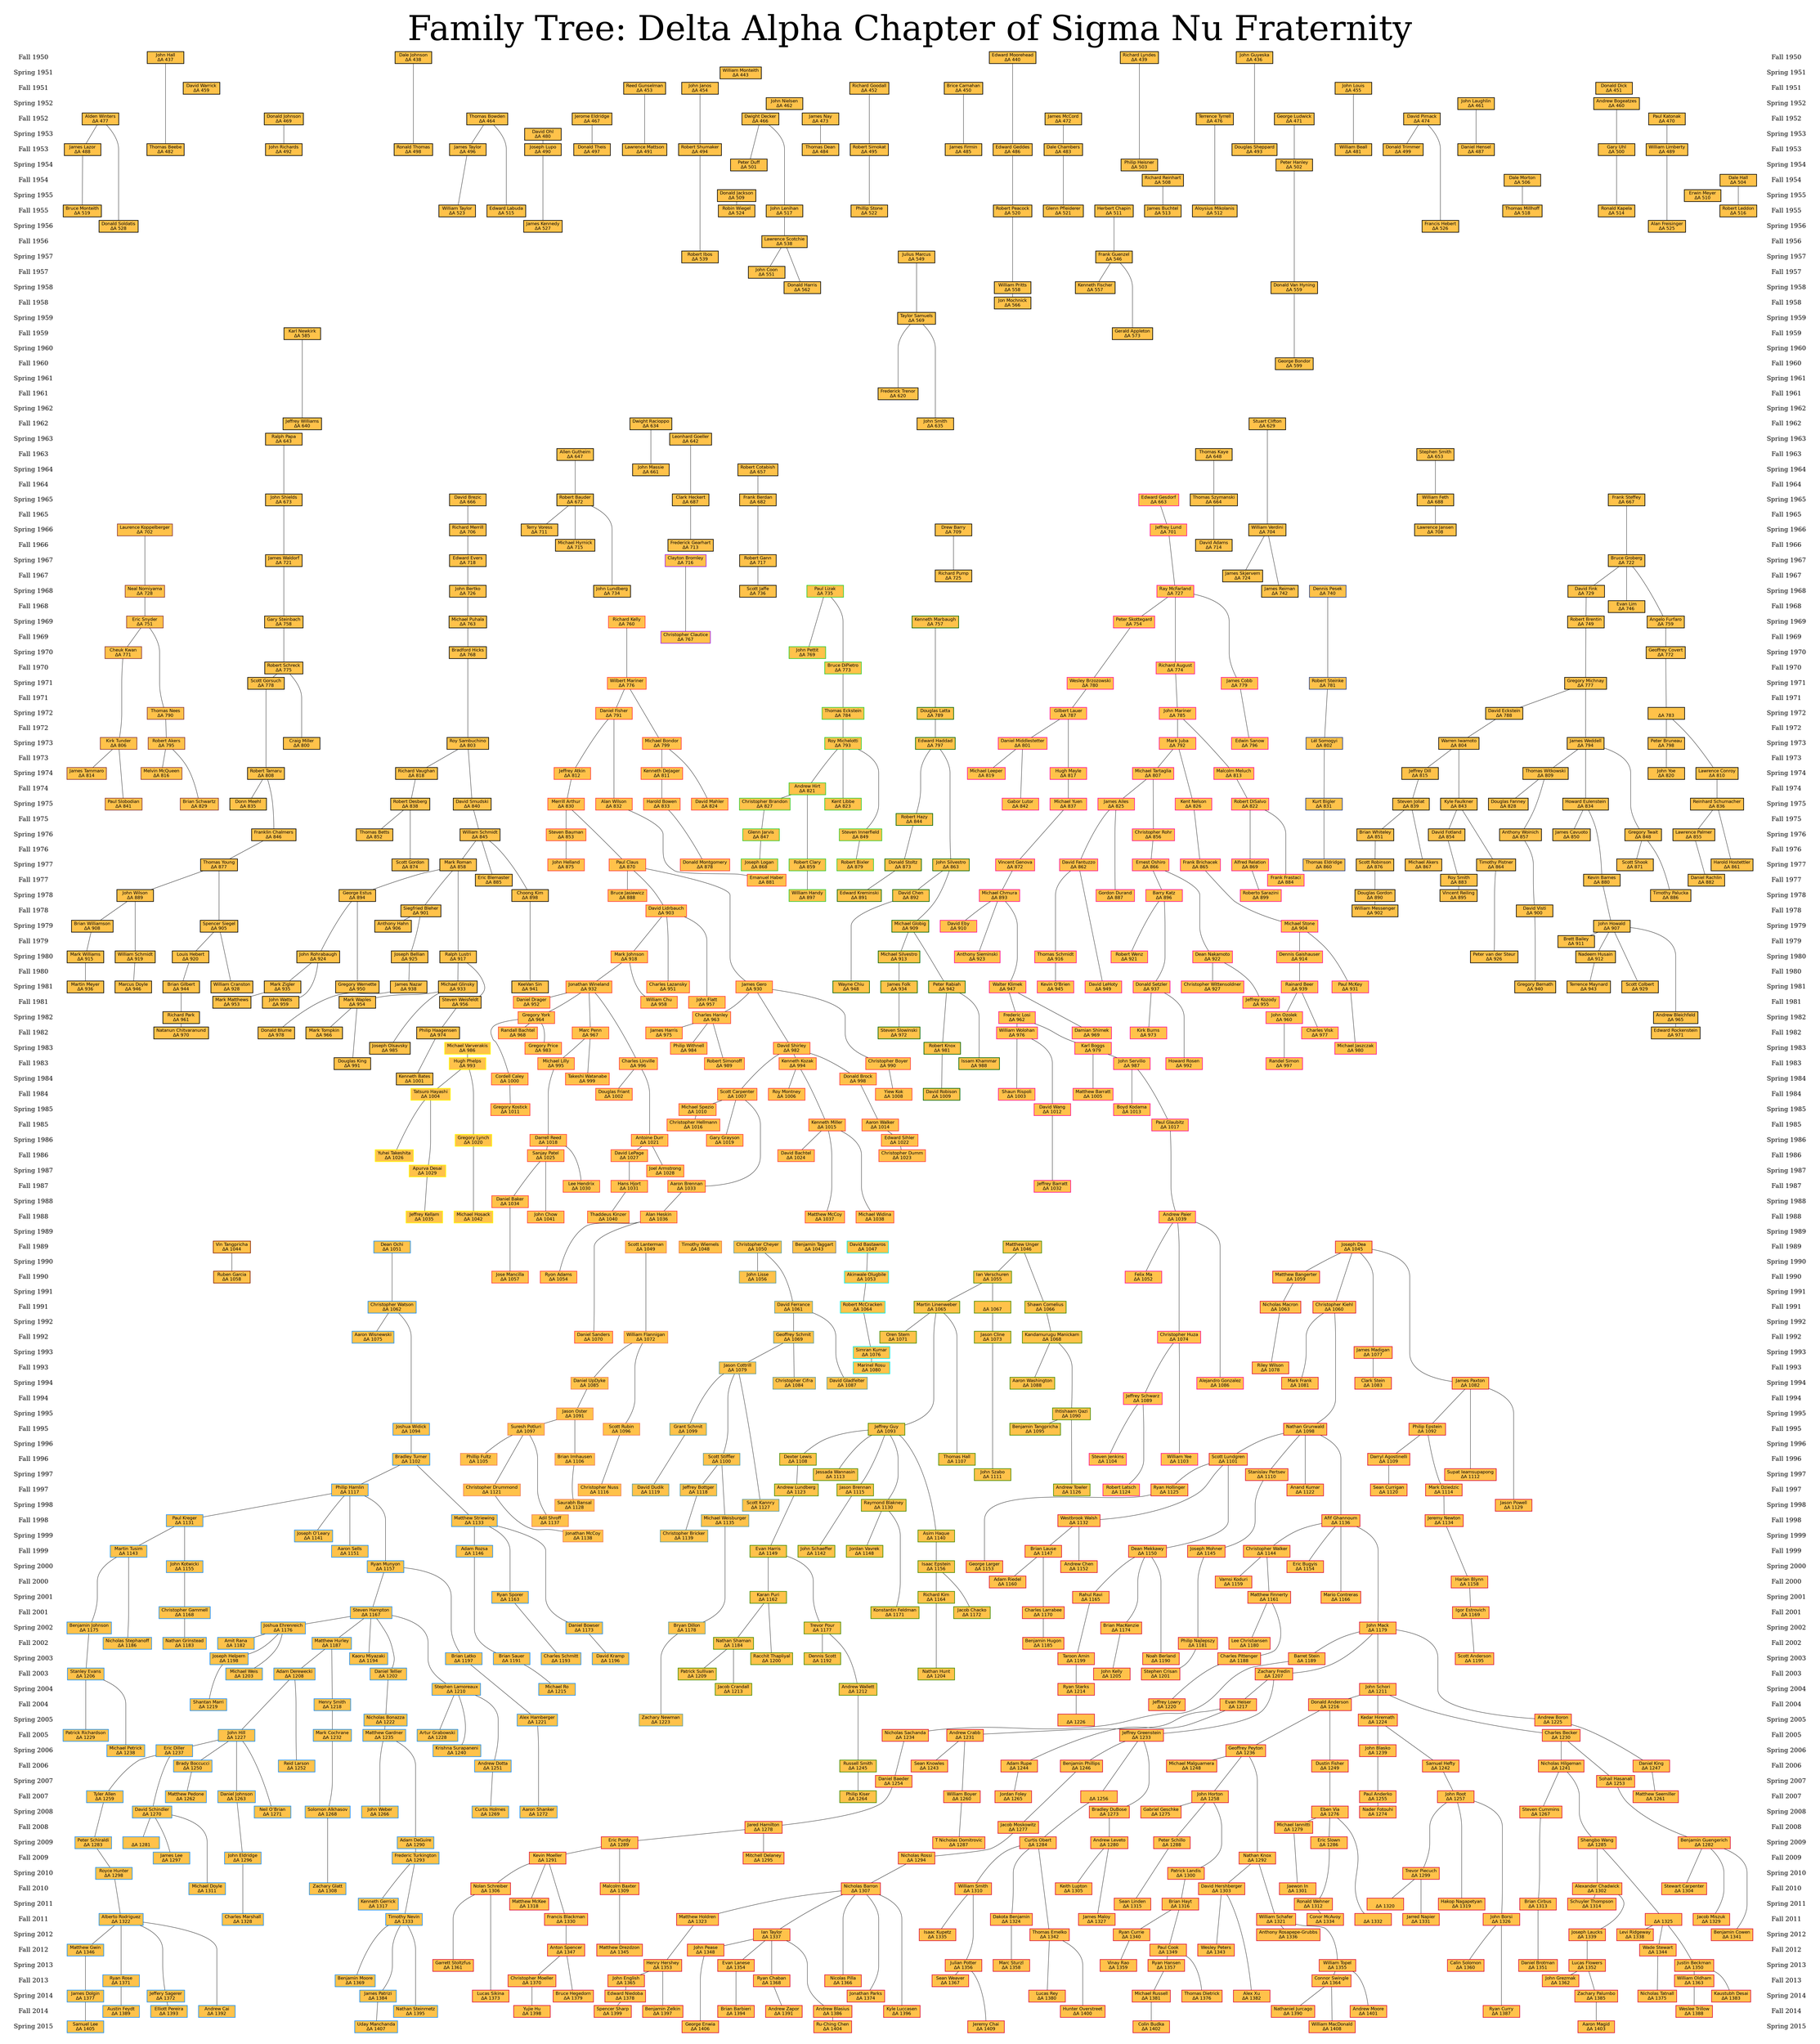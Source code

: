 digraph "family-tree" {
    size=80;
    ratio="compress";
    pad=".5, .5";
    ranksep=0.15;
    nodesep=0.5;
    label="Family Tree: Delta Alpha Chapter of Sigma Nu Fraternity";
    labelloc="t";
    fontsize=110;
    concentrate=False;
    node [style="filled",shape="box",penwidth=2,width=1.63,fontname="dejavu sans"];
    edge [arrowhead="none"];
    subgraph "ranks-left" {
        node [color="none",fontsize=20,fontname="dejavu serif"];
        edge [style="invis"];
        "ranks-left:fall1950" [label="Fall 1950"];
        "ranks-left:spring1951" [label="Spring 1951"];
        "ranks-left:fall1951" [label="Fall 1951"];
        "ranks-left:spring1952" [label="Spring 1952"];
        "ranks-left:fall1952" [label="Fall 1952"];
        "ranks-left:spring1953" [label="Spring 1953"];
        "ranks-left:fall1953" [label="Fall 1953"];
        "ranks-left:spring1954" [label="Spring 1954"];
        "ranks-left:fall1954" [label="Fall 1954"];
        "ranks-left:spring1955" [label="Spring 1955"];
        "ranks-left:fall1955" [label="Fall 1955"];
        "ranks-left:spring1956" [label="Spring 1956"];
        "ranks-left:fall1956" [label="Fall 1956"];
        "ranks-left:spring1957" [label="Spring 1957"];
        "ranks-left:fall1957" [label="Fall 1957"];
        "ranks-left:spring1958" [label="Spring 1958"];
        "ranks-left:fall1958" [label="Fall 1958"];
        "ranks-left:spring1959" [label="Spring 1959"];
        "ranks-left:fall1959" [label="Fall 1959"];
        "ranks-left:spring1960" [label="Spring 1960"];
        "ranks-left:fall1960" [label="Fall 1960"];
        "ranks-left:spring1961" [label="Spring 1961"];
        "ranks-left:fall1961" [label="Fall 1961"];
        "ranks-left:spring1962" [label="Spring 1962"];
        "ranks-left:fall1962" [label="Fall 1962"];
        "ranks-left:spring1963" [label="Spring 1963"];
        "ranks-left:fall1963" [label="Fall 1963"];
        "ranks-left:spring1964" [label="Spring 1964"];
        "ranks-left:fall1964" [label="Fall 1964"];
        "ranks-left:spring1965" [label="Spring 1965"];
        "ranks-left:fall1965" [label="Fall 1965"];
        "ranks-left:spring1966" [label="Spring 1966"];
        "ranks-left:fall1966" [label="Fall 1966"];
        "ranks-left:spring1967" [label="Spring 1967"];
        "ranks-left:fall1967" [label="Fall 1967"];
        "ranks-left:spring1968" [label="Spring 1968"];
        "ranks-left:fall1968" [label="Fall 1968"];
        "ranks-left:spring1969" [label="Spring 1969"];
        "ranks-left:fall1969" [label="Fall 1969"];
        "ranks-left:spring1970" [label="Spring 1970"];
        "ranks-left:fall1970" [label="Fall 1970"];
        "ranks-left:spring1971" [label="Spring 1971"];
        "ranks-left:fall1971" [label="Fall 1971"];
        "ranks-left:spring1972" [label="Spring 1972"];
        "ranks-left:fall1972" [label="Fall 1972"];
        "ranks-left:spring1973" [label="Spring 1973"];
        "ranks-left:fall1973" [label="Fall 1973"];
        "ranks-left:spring1974" [label="Spring 1974"];
        "ranks-left:fall1974" [label="Fall 1974"];
        "ranks-left:spring1975" [label="Spring 1975"];
        "ranks-left:fall1975" [label="Fall 1975"];
        "ranks-left:spring1976" [label="Spring 1976"];
        "ranks-left:fall1976" [label="Fall 1976"];
        "ranks-left:spring1977" [label="Spring 1977"];
        "ranks-left:fall1977" [label="Fall 1977"];
        "ranks-left:spring1978" [label="Spring 1978"];
        "ranks-left:fall1978" [label="Fall 1978"];
        "ranks-left:spring1979" [label="Spring 1979"];
        "ranks-left:fall1979" [label="Fall 1979"];
        "ranks-left:spring1980" [label="Spring 1980"];
        "ranks-left:fall1980" [label="Fall 1980"];
        "ranks-left:spring1981" [label="Spring 1981"];
        "ranks-left:fall1981" [label="Fall 1981"];
        "ranks-left:spring1982" [label="Spring 1982"];
        "ranks-left:fall1982" [label="Fall 1982"];
        "ranks-left:spring1983" [label="Spring 1983"];
        "ranks-left:fall1983" [label="Fall 1983"];
        "ranks-left:spring1984" [label="Spring 1984"];
        "ranks-left:fall1984" [label="Fall 1984"];
        "ranks-left:spring1985" [label="Spring 1985"];
        "ranks-left:fall1985" [label="Fall 1985"];
        "ranks-left:spring1986" [label="Spring 1986"];
        "ranks-left:fall1986" [label="Fall 1986"];
        "ranks-left:spring1987" [label="Spring 1987"];
        "ranks-left:fall1987" [label="Fall 1987"];
        "ranks-left:spring1988" [label="Spring 1988"];
        "ranks-left:fall1988" [label="Fall 1988"];
        "ranks-left:spring1989" [label="Spring 1989"];
        "ranks-left:fall1989" [label="Fall 1989"];
        "ranks-left:spring1990" [label="Spring 1990"];
        "ranks-left:fall1990" [label="Fall 1990"];
        "ranks-left:spring1991" [label="Spring 1991"];
        "ranks-left:fall1991" [label="Fall 1991"];
        "ranks-left:spring1992" [label="Spring 1992"];
        "ranks-left:fall1992" [label="Fall 1992"];
        "ranks-left:spring1993" [label="Spring 1993"];
        "ranks-left:fall1993" [label="Fall 1993"];
        "ranks-left:spring1994" [label="Spring 1994"];
        "ranks-left:fall1994" [label="Fall 1994"];
        "ranks-left:spring1995" [label="Spring 1995"];
        "ranks-left:fall1995" [label="Fall 1995"];
        "ranks-left:spring1996" [label="Spring 1996"];
        "ranks-left:fall1996" [label="Fall 1996"];
        "ranks-left:spring1997" [label="Spring 1997"];
        "ranks-left:fall1997" [label="Fall 1997"];
        "ranks-left:spring1998" [label="Spring 1998"];
        "ranks-left:fall1998" [label="Fall 1998"];
        "ranks-left:spring1999" [label="Spring 1999"];
        "ranks-left:fall1999" [label="Fall 1999"];
        "ranks-left:spring2000" [label="Spring 2000"];
        "ranks-left:fall2000" [label="Fall 2000"];
        "ranks-left:spring2001" [label="Spring 2001"];
        "ranks-left:fall2001" [label="Fall 2001"];
        "ranks-left:spring2002" [label="Spring 2002"];
        "ranks-left:fall2002" [label="Fall 2002"];
        "ranks-left:spring2003" [label="Spring 2003"];
        "ranks-left:fall2003" [label="Fall 2003"];
        "ranks-left:spring2004" [label="Spring 2004"];
        "ranks-left:fall2004" [label="Fall 2004"];
        "ranks-left:spring2005" [label="Spring 2005"];
        "ranks-left:fall2005" [label="Fall 2005"];
        "ranks-left:spring2006" [label="Spring 2006"];
        "ranks-left:fall2006" [label="Fall 2006"];
        "ranks-left:spring2007" [label="Spring 2007"];
        "ranks-left:fall2007" [label="Fall 2007"];
        "ranks-left:spring2008" [label="Spring 2008"];
        "ranks-left:fall2008" [label="Fall 2008"];
        "ranks-left:spring2009" [label="Spring 2009"];
        "ranks-left:fall2009" [label="Fall 2009"];
        "ranks-left:spring2010" [label="Spring 2010"];
        "ranks-left:fall2010" [label="Fall 2010"];
        "ranks-left:spring2011" [label="Spring 2011"];
        "ranks-left:fall2011" [label="Fall 2011"];
        "ranks-left:spring2012" [label="Spring 2012"];
        "ranks-left:fall2012" [label="Fall 2012"];
        "ranks-left:spring2013" [label="Spring 2013"];
        "ranks-left:fall2013" [label="Fall 2013"];
        "ranks-left:spring2014" [label="Spring 2014"];
        "ranks-left:fall2014" [label="Fall 2014"];
        "ranks-left:spring2015" [label="Spring 2015"];
        "ranks-left:fall1950" -> "ranks-left:spring1951";
        "ranks-left:spring1951" -> "ranks-left:fall1951";
        "ranks-left:fall1951" -> "ranks-left:spring1952";
        "ranks-left:spring1952" -> "ranks-left:fall1952";
        "ranks-left:fall1952" -> "ranks-left:spring1953";
        "ranks-left:spring1953" -> "ranks-left:fall1953";
        "ranks-left:fall1953" -> "ranks-left:spring1954";
        "ranks-left:spring1954" -> "ranks-left:fall1954";
        "ranks-left:fall1954" -> "ranks-left:spring1955";
        "ranks-left:spring1955" -> "ranks-left:fall1955";
        "ranks-left:fall1955" -> "ranks-left:spring1956";
        "ranks-left:spring1956" -> "ranks-left:fall1956";
        "ranks-left:fall1956" -> "ranks-left:spring1957";
        "ranks-left:spring1957" -> "ranks-left:fall1957";
        "ranks-left:fall1957" -> "ranks-left:spring1958";
        "ranks-left:spring1958" -> "ranks-left:fall1958";
        "ranks-left:fall1958" -> "ranks-left:spring1959";
        "ranks-left:spring1959" -> "ranks-left:fall1959";
        "ranks-left:fall1959" -> "ranks-left:spring1960";
        "ranks-left:spring1960" -> "ranks-left:fall1960";
        "ranks-left:fall1960" -> "ranks-left:spring1961";
        "ranks-left:spring1961" -> "ranks-left:fall1961";
        "ranks-left:fall1961" -> "ranks-left:spring1962";
        "ranks-left:spring1962" -> "ranks-left:fall1962";
        "ranks-left:fall1962" -> "ranks-left:spring1963";
        "ranks-left:spring1963" -> "ranks-left:fall1963";
        "ranks-left:fall1963" -> "ranks-left:spring1964";
        "ranks-left:spring1964" -> "ranks-left:fall1964";
        "ranks-left:fall1964" -> "ranks-left:spring1965";
        "ranks-left:spring1965" -> "ranks-left:fall1965";
        "ranks-left:fall1965" -> "ranks-left:spring1966";
        "ranks-left:spring1966" -> "ranks-left:fall1966";
        "ranks-left:fall1966" -> "ranks-left:spring1967";
        "ranks-left:spring1967" -> "ranks-left:fall1967";
        "ranks-left:fall1967" -> "ranks-left:spring1968";
        "ranks-left:spring1968" -> "ranks-left:fall1968";
        "ranks-left:fall1968" -> "ranks-left:spring1969";
        "ranks-left:spring1969" -> "ranks-left:fall1969";
        "ranks-left:fall1969" -> "ranks-left:spring1970";
        "ranks-left:spring1970" -> "ranks-left:fall1970";
        "ranks-left:fall1970" -> "ranks-left:spring1971";
        "ranks-left:spring1971" -> "ranks-left:fall1971";
        "ranks-left:fall1971" -> "ranks-left:spring1972";
        "ranks-left:spring1972" -> "ranks-left:fall1972";
        "ranks-left:fall1972" -> "ranks-left:spring1973";
        "ranks-left:spring1973" -> "ranks-left:fall1973";
        "ranks-left:fall1973" -> "ranks-left:spring1974";
        "ranks-left:spring1974" -> "ranks-left:fall1974";
        "ranks-left:fall1974" -> "ranks-left:spring1975";
        "ranks-left:spring1975" -> "ranks-left:fall1975";
        "ranks-left:fall1975" -> "ranks-left:spring1976";
        "ranks-left:spring1976" -> "ranks-left:fall1976";
        "ranks-left:fall1976" -> "ranks-left:spring1977";
        "ranks-left:spring1977" -> "ranks-left:fall1977";
        "ranks-left:fall1977" -> "ranks-left:spring1978";
        "ranks-left:spring1978" -> "ranks-left:fall1978";
        "ranks-left:fall1978" -> "ranks-left:spring1979";
        "ranks-left:spring1979" -> "ranks-left:fall1979";
        "ranks-left:fall1979" -> "ranks-left:spring1980";
        "ranks-left:spring1980" -> "ranks-left:fall1980";
        "ranks-left:fall1980" -> "ranks-left:spring1981";
        "ranks-left:spring1981" -> "ranks-left:fall1981";
        "ranks-left:fall1981" -> "ranks-left:spring1982";
        "ranks-left:spring1982" -> "ranks-left:fall1982";
        "ranks-left:fall1982" -> "ranks-left:spring1983";
        "ranks-left:spring1983" -> "ranks-left:fall1983";
        "ranks-left:fall1983" -> "ranks-left:spring1984";
        "ranks-left:spring1984" -> "ranks-left:fall1984";
        "ranks-left:fall1984" -> "ranks-left:spring1985";
        "ranks-left:spring1985" -> "ranks-left:fall1985";
        "ranks-left:fall1985" -> "ranks-left:spring1986";
        "ranks-left:spring1986" -> "ranks-left:fall1986";
        "ranks-left:fall1986" -> "ranks-left:spring1987";
        "ranks-left:spring1987" -> "ranks-left:fall1987";
        "ranks-left:fall1987" -> "ranks-left:spring1988";
        "ranks-left:spring1988" -> "ranks-left:fall1988";
        "ranks-left:fall1988" -> "ranks-left:spring1989";
        "ranks-left:spring1989" -> "ranks-left:fall1989";
        "ranks-left:fall1989" -> "ranks-left:spring1990";
        "ranks-left:spring1990" -> "ranks-left:fall1990";
        "ranks-left:fall1990" -> "ranks-left:spring1991";
        "ranks-left:spring1991" -> "ranks-left:fall1991";
        "ranks-left:fall1991" -> "ranks-left:spring1992";
        "ranks-left:spring1992" -> "ranks-left:fall1992";
        "ranks-left:fall1992" -> "ranks-left:spring1993";
        "ranks-left:spring1993" -> "ranks-left:fall1993";
        "ranks-left:fall1993" -> "ranks-left:spring1994";
        "ranks-left:spring1994" -> "ranks-left:fall1994";
        "ranks-left:fall1994" -> "ranks-left:spring1995";
        "ranks-left:spring1995" -> "ranks-left:fall1995";
        "ranks-left:fall1995" -> "ranks-left:spring1996";
        "ranks-left:spring1996" -> "ranks-left:fall1996";
        "ranks-left:fall1996" -> "ranks-left:spring1997";
        "ranks-left:spring1997" -> "ranks-left:fall1997";
        "ranks-left:fall1997" -> "ranks-left:spring1998";
        "ranks-left:spring1998" -> "ranks-left:fall1998";
        "ranks-left:fall1998" -> "ranks-left:spring1999";
        "ranks-left:spring1999" -> "ranks-left:fall1999";
        "ranks-left:fall1999" -> "ranks-left:spring2000";
        "ranks-left:spring2000" -> "ranks-left:fall2000";
        "ranks-left:fall2000" -> "ranks-left:spring2001";
        "ranks-left:spring2001" -> "ranks-left:fall2001";
        "ranks-left:fall2001" -> "ranks-left:spring2002";
        "ranks-left:spring2002" -> "ranks-left:fall2002";
        "ranks-left:fall2002" -> "ranks-left:spring2003";
        "ranks-left:spring2003" -> "ranks-left:fall2003";
        "ranks-left:fall2003" -> "ranks-left:spring2004";
        "ranks-left:spring2004" -> "ranks-left:fall2004";
        "ranks-left:fall2004" -> "ranks-left:spring2005";
        "ranks-left:spring2005" -> "ranks-left:fall2005";
        "ranks-left:fall2005" -> "ranks-left:spring2006";
        "ranks-left:spring2006" -> "ranks-left:fall2006";
        "ranks-left:fall2006" -> "ranks-left:spring2007";
        "ranks-left:spring2007" -> "ranks-left:fall2007";
        "ranks-left:fall2007" -> "ranks-left:spring2008";
        "ranks-left:spring2008" -> "ranks-left:fall2008";
        "ranks-left:fall2008" -> "ranks-left:spring2009";
        "ranks-left:spring2009" -> "ranks-left:fall2009";
        "ranks-left:fall2009" -> "ranks-left:spring2010";
        "ranks-left:spring2010" -> "ranks-left:fall2010";
        "ranks-left:fall2010" -> "ranks-left:spring2011";
        "ranks-left:spring2011" -> "ranks-left:fall2011";
        "ranks-left:fall2011" -> "ranks-left:spring2012";
        "ranks-left:spring2012" -> "ranks-left:fall2012";
        "ranks-left:fall2012" -> "ranks-left:spring2013";
        "ranks-left:spring2013" -> "ranks-left:fall2013";
        "ranks-left:fall2013" -> "ranks-left:spring2014";
        "ranks-left:spring2014" -> "ranks-left:fall2014";
        "ranks-left:fall2014" -> "ranks-left:spring2015";
    }
    subgraph "members" {
        node [fillcolor=".11 .71 1."];
        "702" [label="Laurence Koppelberger\nΔΑ 702",color="indianred4"];
        "728" [label="Neal Nomiyama\nΔΑ 728",color="indianred4"];
        "751" [label="Eric Snyder\nΔΑ 751",color="indianred4"];
        "771" [label="Cheuk Kwan\nΔΑ 771",color="indianred4"];
        "790" [label="Thomas Nees\nΔΑ 790",color="indianred4"];
        "795" [label="Robert Akers\nΔΑ 795",color="indianred4"];
        "806" [label="Kirk Tunder\nΔΑ 806",color="indianred4"];
        "814" [label="James Tammaro\nΔΑ 814",color="indianred4"];
        "816" [label="Melvin McQueen\nΔΑ 816",color="indianred4"];
        "829" [label="Brian Schwartz\nΔΑ 829",color="indianred4"];
        "841" [label="Paul Slobodian\nΔΑ 841",color="indianred4"];
        "477" [label="Alden Winters\nΔΑ 477",color="black"];
        "488" [label="James Lazor\nΔΑ 488",color="black"];
        "519" [label="Bruce Monteith\nΔΑ 519",color="black"];
        "528" [label="Donald Soldatis\nΔΑ 528",color="black"];
        "437" [label="John Hall\nΔΑ 437",color="black"];
        "482" [label="Thomas Beebe\nΔΑ 482",color="black"];
        "643" [label="Ralph Papa\nΔΑ 643",color="black"];
        "673" [label="John Shields\nΔΑ 673",color="black"];
        "721" [label="James Waldorf\nΔΑ 721",color="black"];
        "758" [label="Gary Steinbach\nΔΑ 758",color="black"];
        "775" [label="Robert Schreck\nΔΑ 775",color="black"];
        "778" [label="Scott Gorsuch\nΔΑ 778",color="black"];
        "800" [label="Craig Miller\nΔΑ 800",color="black"];
        "808" [label="Robert Tamaru\nΔΑ 808",color="black"];
        "835" [label="Donn Meehl\nΔΑ 835",color="black"];
        "846" [label="Franklin Chalmers\nΔΑ 846",color="black"];
        "877" [label="Thomas Young\nΔΑ 877",color="black"];
        "889" [label="John Wilson\nΔΑ 889",color="black"];
        "905" [label="Spencer Siegel\nΔΑ 905",color="black"];
        "908" [label="Brian Williamson\nΔΑ 908",color="black"];
        "915" [label="Mark Williams\nΔΑ 915",color="black"];
        "919" [label="William Schmidt\nΔΑ 919",color="black"];
        "920" [label="Louis Hebert\nΔΑ 920",color="black"];
        "928" [label="William Cranston\nΔΑ 928",color="black"];
        "936" [label="Martin Meyer\nΔΑ 936",color="black"];
        "944" [label="Brian Gilbert\nΔΑ 944",color="black"];
        "946" [label="Marcus Doyle\nΔΑ 946",color="black"];
        "961" [label="Richard Park\nΔΑ 961",color="black"];
        "970" [label="Natanun Chitvaranund\nΔΑ 970",color="black"];
        "459" [label="David Warrick\nΔΑ 459",color="black"];
        "469" [label="Donald Johnson\nΔΑ 469",color="black"];
        "492" [label="John Richards\nΔΑ 492",color="black"];
        "1044" [label="Vin Tangpricha\nΔΑ 1044",color="orangered4"];
        "1058" [label="Ruben Garcia\nΔΑ 1058",color="orangered4"];
        "438" [label="Dale Johnson\nΔΑ 438",color="black"];
        "498" [label="Ronald Thomas\nΔΑ 498",color="black"];
        "464" [label="Thomas Bowden\nΔΑ 464",color="black"];
        "496" [label="James Taylor\nΔΑ 496",color="black"];
        "515" [label="Edward Labuda\nΔΑ 515",color="black"];
        "523" [label="William Taylor\nΔΑ 523",color="black"];
        "480" [label="David Ohl\nΔΑ 480",color="black"];
        "490" [label="Joseph Lupo\nΔΑ 490",color="black"];
        "527" [label="James Kennedy\nΔΑ 527",color="black"];
        "1051" [label="Dean Ochi\nΔΑ 1051",color="dodgerblue"];
        "1062" [label="Christopher Watson\nΔΑ 1062",color="dodgerblue"];
        "1075" [label="Aaron Wisnewski\nΔΑ 1075",color="dodgerblue"];
        "1094" [label="Joshua Widick\nΔΑ 1094",color="dodgerblue"];
        "1102" [label="Bradley Turner\nΔΑ 1102",color="dodgerblue"];
        "1117" [label="Philip Hamlin\nΔΑ 1117",color="dodgerblue"];
        "1131" [label="Paul Kreger\nΔΑ 1131",color="dodgerblue"];
        "1133" [label="Matthew Striewing\nΔΑ 1133",color="dodgerblue"];
        "1141" [label="Joseph O’Leary\nΔΑ 1141",color="dodgerblue"];
        "1143" [label="Martin Tusim\nΔΑ 1143",color="dodgerblue"];
        "1146" [label="Adam Rozsa\nΔΑ 1146",color="dodgerblue"];
        "1151" [label="Aaron Sells\nΔΑ 1151",color="dodgerblue"];
        "1155" [label="John Kotwicki\nΔΑ 1155",color="dodgerblue"];
        "1157" [label="Ryan Munyon\nΔΑ 1157",color="dodgerblue"];
        "1163" [label="Ryan Sporer\nΔΑ 1163",color="dodgerblue"];
        "1167" [label="Steven Hampton\nΔΑ 1167",color="dodgerblue"];
        "1168" [label="Christopher Gammell\nΔΑ 1168",color="dodgerblue"];
        "1173" [label="Daniel Bowser\nΔΑ 1173",color="dodgerblue"];
        "1175" [label="Benjamin Johnson\nΔΑ 1175",color="dodgerblue"];
        "1176" [label="Joshua Ehrenreich\nΔΑ 1176",color="dodgerblue"];
        "1182" [label="Amit Rana\nΔΑ 1182",color="dodgerblue"];
        "1183" [label="Nathan Grinstead\nΔΑ 1183",color="dodgerblue"];
        "1186" [label="Nicholas Stephanoff\nΔΑ 1186",color="dodgerblue"];
        "1187" [label="Matthew Hurley\nΔΑ 1187",color="dodgerblue"];
        "1191" [label="Brian Sauer\nΔΑ 1191",color="dodgerblue"];
        "1193" [label="Charles Schmitt\nΔΑ 1193",color="dodgerblue"];
        "1194" [label="Kaoru Miyazaki\nΔΑ 1194",color="dodgerblue"];
        "1196" [label="David Kramp\nΔΑ 1196",color="dodgerblue"];
        "1197" [label="Brian Latko\nΔΑ 1197",color="dodgerblue"];
        "1198" [label="Joseph Helpern\nΔΑ 1198",color="dodgerblue"];
        "1202" [label="Daniel Tellier\nΔΑ 1202",color="dodgerblue"];
        "1203" [label="Michael Weis\nΔΑ 1203",color="dodgerblue"];
        "1206" [label="Stanley Evans\nΔΑ 1206",color="dodgerblue"];
        "1208" [label="Adam Derewecki\nΔΑ 1208",color="dodgerblue"];
        "1210" [label="Stephen Lamoreaux\nΔΑ 1210",color="dodgerblue"];
        "1215" [label="Michael Ro\nΔΑ 1215",color="dodgerblue"];
        "1218" [label="Henry Smith\nΔΑ 1218",color="dodgerblue"];
        "1219" [label="Shantan Marri\nΔΑ 1219",color="dodgerblue"];
        "1221" [label="Alex Hamberger\nΔΑ 1221",color="dodgerblue"];
        "1222" [label="Nicholas Bonazza\nΔΑ 1222",color="dodgerblue"];
        "1227" [label="John Hill\nΔΑ 1227",color="dodgerblue"];
        "1228" [label="Artur Grabowski\nΔΑ 1228",color="dodgerblue"];
        "1229" [label="Patrick Richardson\nΔΑ 1229",color="dodgerblue"];
        "1232" [label="Mark Cochrane\nΔΑ 1232",color="dodgerblue"];
        "1235" [label="Matthew Gardner\nΔΑ 1235",color="dodgerblue"];
        "1237" [label="Eric Diller\nΔΑ 1237",color="dodgerblue"];
        "1238" [label="Michael Petrick\nΔΑ 1238",color="dodgerblue"];
        "1240" [label="Krishna Surapaneni\nΔΑ 1240",color="dodgerblue"];
        "1250" [label="Brady Boccucci\nΔΑ 1250",color="dodgerblue"];
        "1251" [label="Andrew Dotta\nΔΑ 1251",color="dodgerblue"];
        "1252" [label="Reid Larson\nΔΑ 1252",color="dodgerblue"];
        "1259" [label="Tyler Allen\nΔΑ 1259",color="dodgerblue"];
        "1262" [label="Matthew Pedone\nΔΑ 1262",color="dodgerblue"];
        "1263" [label="Daniel Johnson\nΔΑ 1263",color="dodgerblue"];
        "1266" [label="John Weber\nΔΑ 1266",color="dodgerblue"];
        "1268" [label="Solomon Alkhasov\nΔΑ 1268",color="dodgerblue"];
        "1269" [label="Curtis Holmes\nΔΑ 1269",color="dodgerblue"];
        "1270" [label="David Schindler\nΔΑ 1270",color="dodgerblue"];
        "1271" [label="Neil O’Brian\nΔΑ 1271",color="dodgerblue"];
        "1272" [label="Aaron Shanker\nΔΑ 1272",color="dodgerblue"];
        "1281" [label=" \nΔΑ 1281",color="dodgerblue"];
        "1283" [label="Peter Schiraldi\nΔΑ 1283",color="dodgerblue"];
        "1290" [label="Adam DeGuire\nΔΑ 1290",color="dodgerblue"];
        "1293" [label="Frederic Turkington\nΔΑ 1293",color="dodgerblue"];
        "1296" [label="John Eldridge\nΔΑ 1296",color="dodgerblue"];
        "1297" [label="James Lee\nΔΑ 1297",color="dodgerblue"];
        "1298" [label="Royce Hunter\nΔΑ 1298",color="dodgerblue"];
        "1308" [label="Zachary Glatt\nΔΑ 1308",color="dodgerblue"];
        "1311" [label="Michael Doyle\nΔΑ 1311",color="dodgerblue"];
        "1317" [label="Kenneth Gerrick\nΔΑ 1317",color="dodgerblue"];
        "1322" [label="Alberto Rodriguez\nΔΑ 1322",color="dodgerblue"];
        "1328" [label="Charles Marshall\nΔΑ 1328",color="dodgerblue"];
        "1333" [label="Timothy Nevin\nΔΑ 1333",color="dodgerblue"];
        "1346" [label="Matthew Gwin\nΔΑ 1346",color="dodgerblue"];
        "1369" [label="Benjamin Moore\nΔΑ 1369",color="dodgerblue"];
        "1371" [label="Ryan Rose\nΔΑ 1371",color="dodgerblue"];
        "1372" [label="Jeffery Sagerer\nΔΑ 1372",color="dodgerblue"];
        "1377" [label="James Dolgin\nΔΑ 1377",color="dodgerblue"];
        "1384" [label="James Patrizi\nΔΑ 1384",color="dodgerblue"];
        "1389" [label="Austin Feydt\nΔΑ 1389",color="dodgerblue"];
        "1392" [label="Andrew Cai\nΔΑ 1392",color="dodgerblue"];
        "1393" [label="Elliott Pereira\nΔΑ 1393",color="dodgerblue"];
        "1395" [label="Nathan Steinmetz\nΔΑ 1395",color="dodgerblue"];
        "1405" [label="Samuel Lee\nΔΑ 1405",color="dodgerblue"];
        "1407" [label="Uday Manchanda\nΔΑ 1407",color="dodgerblue"];
        "467" [label="Jerome Eldridge\nΔΑ 467",color="black"];
        "497" [label="Donald Theis\nΔΑ 497",color="black"];
        "1001" [label="Kenneth Bates\nΔΑ 1001",color="black"];
        "666" [label="David Brezic\nΔΑ 666",color="black"];
        "706" [label="Richard Merrill\nΔΑ 706",color="black"];
        "718" [label="Edward Evers\nΔΑ 718",color="black"];
        "726" [label="John Bertko\nΔΑ 726",color="black"];
        "763" [label="Michael Puhala\nΔΑ 763",color="black"];
        "768" [label="Bradford Hicks\nΔΑ 768",color="black"];
        "803" [label="Roy Sambuchino\nΔΑ 803",color="black"];
        "818" [label="Richard Vaughan\nΔΑ 818",color="black"];
        "838" [label="Robert Desberg\nΔΑ 838",color="black"];
        "840" [label="David Smudski\nΔΑ 840",color="black"];
        "845" [label="William Schmidt\nΔΑ 845",color="black"];
        "852" [label="Thomas Betts\nΔΑ 852",color="black"];
        "858" [label="Mark Roman\nΔΑ 858",color="black"];
        "874" [label="Scott Gordon\nΔΑ 874",color="black"];
        "885" [label="Eric Blemaster\nΔΑ 885",color="black"];
        "894" [label="George Estus\nΔΑ 894",color="black"];
        "898" [label="Choong Kim\nΔΑ 898",color="black"];
        "901" [label="Siegfried Bleher\nΔΑ 901",color="black"];
        "906" [label="Anthony Hahn\nΔΑ 906",color="black"];
        "917" [label="Ralph Lustri\nΔΑ 917",color="black"];
        "924" [label="John Rohrabaugh\nΔΑ 924",color="black"];
        "925" [label="Joseph Bellian\nΔΑ 925",color="black"];
        "933" [label="Michael Glinsky\nΔΑ 933",color="black"];
        "935" [label="Mark Zigler\nΔΑ 935",color="black"];
        "938" [label="James Nazar\nΔΑ 938",color="black"];
        "941" [label="KeeVan Sin\nΔΑ 941",color="black"];
        "950" [label="Gregory Wernette\nΔΑ 950",color="black"];
        "953" [label="Mark Matthews\nΔΑ 953",color="black"];
        "954" [label="Mark Waples\nΔΑ 954",color="black"];
        "956" [label="Steven Weisfeldt\nΔΑ 956",color="black"];
        "959" [label="John Watts\nΔΑ 959",color="black"];
        "966" [label="Mark Tompkin\nΔΑ 966",color="black"];
        "974" [label="Philip Haagensen\nΔΑ 974",color="black"];
        "978" [label="Donald Blume\nΔΑ 978",color="black"];
        "985" [label="Joseph Olsavsky\nΔΑ 985",color="black"];
        "991" [label="Douglas King\nΔΑ 991",color="black"];
        "1004" [label="Tatsuro Hayashi\nΔΑ 1004",color="yellow"];
        "1020" [label="Gregory Lynch\nΔΑ 1020",color="yellow"];
        "1026" [label="Yuhei Takeshita\nΔΑ 1026",color="yellow"];
        "1029" [label="Apurva Desai\nΔΑ 1029",color="yellow"];
        "1035" [label="Jeffrey Kellam\nΔΑ 1035",color="yellow"];
        "1042" [label="Michael Hosack\nΔΑ 1042",color="yellow"];
        "986" [label="Michael Varverakis\nΔΑ 986",color="yellow"];
        "993" [label="Hugh Phelps\nΔΑ 993",color="yellow"];
        "1000" [label="Cordell Caley\nΔΑ 1000",color="brown1"];
        "1002" [label="Douglas Friant\nΔΑ 1002",color="brown1"];
        "1006" [label="Roy Montney\nΔΑ 1006",color="brown1"];
        "1007" [label="Scott Carpenter\nΔΑ 1007",color="brown1"];
        "1008" [label="Yiew Kok\nΔΑ 1008",color="brown1"];
        "1010" [label="Michael Spezio\nΔΑ 1010",color="brown1"];
        "1011" [label="Gregory Kostick\nΔΑ 1011",color="brown1"];
        "1014" [label="Aaron Walker\nΔΑ 1014",color="brown1"];
        "1015" [label="Kenneth Miller\nΔΑ 1015",color="brown1"];
        "1016" [label="Christopher Hellmann\nΔΑ 1016",color="brown1"];
        "1018" [label="Darrell Reed\nΔΑ 1018",color="brown1"];
        "1019" [label="Gary Grayson\nΔΑ 1019",color="brown1"];
        "1021" [label="Antoine Durr\nΔΑ 1021",color="brown1"];
        "1022" [label="Edward Sihler\nΔΑ 1022",color="brown1"];
        "1023" [label="Christopher Dumm\nΔΑ 1023",color="brown1"];
        "1024" [label="David Bachtel\nΔΑ 1024",color="brown1"];
        "1025" [label="Sanjay Patel\nΔΑ 1025",color="brown1"];
        "1027" [label="David LePage\nΔΑ 1027",color="brown1"];
        "1028" [label="Joel Armstrong\nΔΑ 1028",color="brown1"];
        "1030" [label="Lee Hendrix\nΔΑ 1030",color="brown1"];
        "1031" [label="Hans Hjort\nΔΑ 1031",color="brown1"];
        "1033" [label="Aaron Brennan\nΔΑ 1033",color="brown1"];
        "1034" [label="Daniel Baker\nΔΑ 1034",color="brown1"];
        "1036" [label="Alan Heskin\nΔΑ 1036",color="brown1"];
        "1037" [label="Matthew McCoy\nΔΑ 1037",color="brown1"];
        "1038" [label="Michael Widina\nΔΑ 1038",color="brown1"];
        "1040" [label="Thaddeus Kinzer\nΔΑ 1040",color="brown1"];
        "1041" [label="John Chow\nΔΑ 1041",color="brown1"];
        "1054" [label="Ryon Adams\nΔΑ 1054",color="brown1"];
        "1057" [label="Jose Mancilla\nΔΑ 1057",color="brown1"];
        "1070" [label="Daniel Sanders\nΔΑ 1070",color="brown1"];
        "760" [label="Richard Kelly\nΔΑ 760",color="brown1"];
        "776" [label="Wilbert Mariner\nΔΑ 776",color="brown1"];
        "791" [label="Daniel Fisher\nΔΑ 791",color="brown1"];
        "799" [label="Michael Bondor\nΔΑ 799",color="brown1"];
        "811" [label="Kenneth DeJager\nΔΑ 811",color="brown1"];
        "812" [label="Jeffrey Atkin\nΔΑ 812",color="brown1"];
        "824" [label="David Mahler\nΔΑ 824",color="brown1"];
        "830" [label="Merrill Arthur\nΔΑ 830",color="brown1"];
        "832" [label="Alan Wilson\nΔΑ 832",color="brown1"];
        "833" [label="Harold Bowen\nΔΑ 833",color="brown1"];
        "853" [label="Steven Bauman\nΔΑ 853",color="brown1"];
        "870" [label="Paul Claus\nΔΑ 870",color="brown1"];
        "875" [label="John Helland\nΔΑ 875",color="brown1"];
        "878" [label="Donald Montgomery\nΔΑ 878",color="brown1"];
        "881" [label="Emanuel Haber\nΔΑ 881",color="brown1"];
        "888" [label="Bruce Jasiewicz\nΔΑ 888",color="brown1"];
        "903" [label="David Lidrbauch\nΔΑ 903",color="brown1"];
        "918" [label="Mark Johnson\nΔΑ 918",color="brown1"];
        "930" [label="James Gero\nΔΑ 930",color="brown1"];
        "932" [label="Jonathan Wineland\nΔΑ 932",color="brown1"];
        "951" [label="Charles Lazansky\nΔΑ 951",color="brown1"];
        "952" [label="Daniel Drager\nΔΑ 952",color="brown1"];
        "957" [label="John Flatt\nΔΑ 957",color="brown1"];
        "958" [label="William Chu\nΔΑ 958",color="brown1"];
        "963" [label="Charles Hanley\nΔΑ 963",color="brown1"];
        "964" [label="Gregory York\nΔΑ 964",color="brown1"];
        "967" [label="Marc Penn\nΔΑ 967",color="brown1"];
        "968" [label="Randall Bachtel\nΔΑ 968",color="brown1"];
        "975" [label="James Harris\nΔΑ 975",color="brown1"];
        "982" [label="David Shirley\nΔΑ 982",color="brown1"];
        "983" [label="Gregory Price\nΔΑ 983",color="brown1"];
        "984" [label="Philip Withnell\nΔΑ 984",color="brown1"];
        "989" [label="Robert Simonoff\nΔΑ 989",color="brown1"];
        "990" [label="Christopher Boyer\nΔΑ 990",color="brown1"];
        "994" [label="Kenneth Kozak\nΔΑ 994",color="brown1"];
        "995" [label="Michael Lilly\nΔΑ 995",color="brown1"];
        "996" [label="Charles Linville\nΔΑ 996",color="brown1"];
        "998" [label="Donald Brock\nΔΑ 998",color="brown1"];
        "999" [label="Takeshi Watanabe\nΔΑ 999",color="brown1"];
        "453" [label="Reed Gunselman\nΔΑ 453",color="black"];
        "491" [label="Lawrence Mattson\nΔΑ 491",color="black"];
        "647" [label="Allen Gutheim\nΔΑ 647",color="black"];
        "672" [label="Robert Bauder\nΔΑ 672",color="black"];
        "711" [label="Terry Voress\nΔΑ 711",color="black"];
        "715" [label="Michael Hyrnick\nΔΑ 715",color="black"];
        "734" [label="John Lundberg\nΔΑ 734",color="black"];
        "585" [label="Karl Newkirk\nΔΑ 585",color="black"];
        "640" [label="Jeffrey Williams\nΔΑ 640",color="black"];
        "454" [label="John Janos\nΔΑ 454",color="black"];
        "494" [label="Robert Shumaker\nΔΑ 494",color="black"];
        "539" [label="Robert Ibos\nΔΑ 539",color="black"];
        "1049" [label="Scott Lanterman\nΔΑ 1049",color="salmon2"];
        "1072" [label="William Flannigan\nΔΑ 1072",color="salmon2"];
        "1085" [label="Daniel UpDyke\nΔΑ 1085",color="salmon2"];
        "1091" [label="Jason Oster\nΔΑ 1091",color="salmon2"];
        "1096" [label="Scott Rubin\nΔΑ 1096",color="salmon2"];
        "1097" [label="Suresh Potluri\nΔΑ 1097",color="salmon2"];
        "1105" [label="Phillip Fultz\nΔΑ 1105",color="salmon2"];
        "1106" [label="Brian Imhausen\nΔΑ 1106",color="salmon2"];
        "1116" [label="Christopher Nuss\nΔΑ 1116",color="salmon2"];
        "1121" [label="Christopher Drummond\nΔΑ 1121",color="salmon2"];
        "1128" [label="Saurabh Bansal\nΔΑ 1128",color="salmon2"];
        "1137" [label="Adil Shroff\nΔΑ 1137",color="salmon2"];
        "1138" [label="Jonathan McCoy\nΔΑ 1138",color="salmon2"];
        "634" [label="Dwight Racioppo\nΔΑ 634",color="black"];
        "661" [label="John Massie\nΔΑ 661",color="black"];
        "509" [label="Donald Jackson\nΔΑ 509",color="black"];
        "524" [label="Robin Wiegel\nΔΑ 524",color="black"];
        "1048" [label="Timothy Wiemels\nΔΑ 1048",color="sienna2"];
        "466" [label="Dwight Decker\nΔΑ 466",color="black"];
        "501" [label="Peter Duff\nΔΑ 501",color="black"];
        "517" [label="John Lenihan\nΔΑ 517",color="black"];
        "538" [label="Lawrence Scotchie\nΔΑ 538",color="black"];
        "551" [label="John Coon\nΔΑ 551",color="black"];
        "562" [label="Donald Harris\nΔΑ 562",color="black"];
        "443" [label="William Monteith\nΔΑ 443",color="black"];
        "1050" [label="Christopher Cheyer\nΔΑ 1050",color="cadetblue"];
        "1056" [label="John Lisse\nΔΑ 1056",color="cadetblue"];
        "1061" [label="David Ferrance\nΔΑ 1061",color="cadetblue"];
        "1069" [label="Geoffrey Schmit\nΔΑ 1069",color="cadetblue"];
        "1079" [label="Jason Cottrill\nΔΑ 1079",color="cadetblue"];
        "1084" [label="Christopher Cifra\nΔΑ 1084",color="cadetblue"];
        "1087" [label="David Gladfelter\nΔΑ 1087",color="cadetblue"];
        "1099" [label="Grant Schmit\nΔΑ 1099",color="cadetblue"];
        "1100" [label="Scott Stiffler\nΔΑ 1100",color="cadetblue"];
        "1118" [label="Jeffrey Bottger\nΔΑ 1118",color="cadetblue"];
        "1119" [label="David Dudik\nΔΑ 1119",color="cadetblue"];
        "1127" [label="Scott Kannry\nΔΑ 1127",color="cadetblue"];
        "1135" [label="Michael Weisburger\nΔΑ 1135",color="cadetblue"];
        "1139" [label="Christopher Bricker\nΔΑ 1139",color="cadetblue"];
        "1178" [label="Bryan Dillon\nΔΑ 1178",color="cadetblue"];
        "1223" [label="Zachary Newman\nΔΑ 1223",color="cadetblue"];
        "462" [label="John Nielsen\nΔΑ 462",color="black"];
        "716" [label="Clayton Bromley\nΔΑ 716",color="purple"];
        "767" [label="Christopher Clautice\nΔΑ 767",color="purple"];
        "549" [label="Julius Marcus\nΔΑ 549",color="black"];
        "569" [label="Taylor Samuels\nΔΑ 569",color="black"];
        "620" [label="Frederick Trenor\nΔΑ 620",color="black"];
        "635" [label="John Smith\nΔΑ 635",color="black"];
        "473" [label="James Nay\nΔΑ 473",color="black"];
        "484" [label="Thomas Dean\nΔΑ 484",color="black"];
        "642" [label="Leonhard Goeller\nΔΑ 642",color="black"];
        "687" [label="Clark Heckert\nΔΑ 687",color="black"];
        "713" [label="Frederick Gearhart\nΔΑ 713",color="black"];
        "452" [label="Richard Goodall\nΔΑ 452",color="black"];
        "495" [label="Robert Simokat\nΔΑ 495",color="black"];
        "522" [label="Phillip Stone\nΔΑ 522",color="black"];
        "450" [label="Brice Carnahan\nΔΑ 450",color="black"];
        "485" [label="James Firmin\nΔΑ 485",color="black"];
        "440" [label="Edward Moorehead\nΔΑ 440",color="black"];
        "486" [label="Edward Geddes\nΔΑ 486",color="black"];
        "520" [label="Robert Peacock\nΔΑ 520",color="black"];
        "558" [label="William Pritts\nΔΑ 558",color="black"];
        "566" [label="Jon Mochnick\nΔΑ 566",color="black"];
        "472" [label="James McCord\nΔΑ 472",color="black"];
        "483" [label="Dale Chambers\nΔΑ 483",color="black"];
        "521" [label="Glenn Pfleiderer\nΔΑ 521",color="black"];
        "439" [label="Richard Lyndes\nΔΑ 439",color="black"];
        "503" [label="Philip Heisner\nΔΑ 503",color="black"];
        "511" [label="Herbert Chapin\nΔΑ 511",color="black"];
        "546" [label="Frank Guenzel\nΔΑ 546",color="black"];
        "557" [label="Kenneth Fischer\nΔΑ 557",color="black"];
        "573" [label="Gerald Appleton\nΔΑ 573",color="black"];
        "657" [label="Robert Cotabish\nΔΑ 657",color="black"];
        "682" [label="Frank Berdan\nΔΑ 682",color="black"];
        "717" [label="Robert Gann\nΔΑ 717",color="black"];
        "736" [label="Scott Jaffe\nΔΑ 736",color="black"];
        "508" [label="Richard Reinhart\nΔΑ 508",color="black"];
        "513" [label="James Buchtel\nΔΑ 513",color="black"];
        "1043" [label="Benjamin Taggart\nΔΑ 1043",color="slategrey"];
        "709" [label="Drew Barry\nΔΑ 709",color="black"];
        "725" [label="Richard Pump\nΔΑ 725",color="black"];
        "1047" [label="David Bastawros\nΔΑ 1047",color="cyan2"];
        "1053" [label="Akinwale Olugbile\nΔΑ 1053",color="cyan2"];
        "1064" [label="Robert McCracken\nΔΑ 1064",color="cyan2"];
        "1076" [label="Simran Kumar\nΔΑ 1076",color="cyan2"];
        "1080" [label="Marinel Rosu\nΔΑ 1080",color="cyan2"];
        "1046" [label="Matthew Unger\nΔΑ 1046",color="chartreuse4"];
        "1055" [label="Ian Verschuren\nΔΑ 1055",color="chartreuse4"];
        "1065" [label="Martin Linenweber\nΔΑ 1065",color="chartreuse4"];
        "1066" [label="Shawn Cornelius\nΔΑ 1066",color="chartreuse4"];
        "1067" [label=" \nΔΑ 1067",color="chartreuse4"];
        "1068" [label="Kandamurugu Manickam\nΔΑ 1068",color="chartreuse4"];
        "1071" [label="Oren Stern\nΔΑ 1071",color="chartreuse4"];
        "1073" [label="Jason Cline\nΔΑ 1073",color="chartreuse4"];
        "1088" [label="Aaron Washington\nΔΑ 1088",color="chartreuse4"];
        "1090" [label="Ihtishaam Qazi\nΔΑ 1090",color="chartreuse4"];
        "1093" [label="Jeffrey Guy\nΔΑ 1093",color="chartreuse4"];
        "1095" [label="Benjamin Tangpricha\nΔΑ 1095",color="chartreuse4"];
        "1107" [label="Thomas Hall\nΔΑ 1107",color="chartreuse4"];
        "1108" [label="Dexter Lewis\nΔΑ 1108",color="chartreuse4"];
        "1111" [label="John Szabo\nΔΑ 1111",color="chartreuse4"];
        "1113" [label="Jessada Wannasin\nΔΑ 1113",color="chartreuse4"];
        "1115" [label="Jason Brennan\nΔΑ 1115",color="chartreuse4"];
        "1123" [label="Andrew Lundberg\nΔΑ 1123",color="chartreuse4"];
        "1126" [label="Andrew Towler\nΔΑ 1126",color="chartreuse4"];
        "1130" [label="Raymond Blakney\nΔΑ 1130",color="chartreuse4"];
        "1140" [label="Asim Haque\nΔΑ 1140",color="chartreuse4"];
        "1142" [label="John Schaeffer\nΔΑ 1142",color="chartreuse4"];
        "1148" [label="Jordan Vavrek\nΔΑ 1148",color="chartreuse4"];
        "1149" [label="Evan Harris\nΔΑ 1149",color="chartreuse4"];
        "1156" [label="Isaac Epstein\nΔΑ 1156",color="chartreuse4"];
        "1162" [label="Karan Puri\nΔΑ 1162",color="chartreuse4"];
        "1164" [label="Richard Kim\nΔΑ 1164",color="chartreuse4"];
        "1171" [label="Konstantin Feldman\nΔΑ 1171",color="chartreuse4"];
        "1172" [label="Jacob Chacko\nΔΑ 1172",color="chartreuse4"];
        "1177" [label="Trevor Pour\nΔΑ 1177",color="chartreuse4"];
        "1184" [label="Nathan Shaman\nΔΑ 1184",color="chartreuse4"];
        "1192" [label="Dennis Scott\nΔΑ 1192",color="chartreuse4"];
        "1200" [label="Racchit Thapliyal\nΔΑ 1200",color="chartreuse4"];
        "1204" [label="Nathan Hunt\nΔΑ 1204",color="chartreuse4"];
        "1209" [label="Patrick Sullivan\nΔΑ 1209",color="chartreuse4"];
        "1212" [label="Andrew Wallett\nΔΑ 1212",color="chartreuse4"];
        "1213" [label="Jacob Crandall\nΔΑ 1213",color="chartreuse4"];
        "1245" [label="Russell Smith\nΔΑ 1245",color="chartreuse4"];
        "1264" [label="Philip Kiser\nΔΑ 1264",color="chartreuse4"];
        "476" [label="Terrence Tyrrell\nΔΑ 476",color="black"];
        "512" [label="Aloysius Mikolanis\nΔΑ 512",color="black"];
        "436" [label="John Guyeska\nΔΑ 436",color="black"];
        "493" [label="Douglas Sheppard\nΔΑ 493",color="black"];
        "735" [label="Paul Lizak\nΔΑ 735",color="limegreen"];
        "769" [label="John Pettit\nΔΑ 769",color="limegreen"];
        "773" [label="Bruce DiPietro\nΔΑ 773",color="limegreen"];
        "784" [label="Thomas Eckstein\nΔΑ 784",color="limegreen"];
        "793" [label="Roy Michelotti\nΔΑ 793",color="limegreen"];
        "821" [label="Andrew Hirt\nΔΑ 821",color="limegreen"];
        "823" [label="Kent Libbe\nΔΑ 823",color="limegreen"];
        "827" [label="Christopher Brandon\nΔΑ 827",color="limegreen"];
        "847" [label="Glenn Jarvis\nΔΑ 847",color="limegreen"];
        "849" [label="Steven Innerfield\nΔΑ 849",color="limegreen"];
        "859" [label="Robert Clary\nΔΑ 859",color="limegreen"];
        "868" [label="Joseph Logan\nΔΑ 868",color="limegreen"];
        "879" [label="Robert Bixler\nΔΑ 879",color="limegreen"];
        "897" [label="William Handy\nΔΑ 897",color="limegreen"];
        "471" [label="George Ludwick\nΔΑ 471",color="black"];
        "502" [label="Peter Hanley\nΔΑ 502",color="black"];
        "559" [label="Donald Van Hyning\nΔΑ 559",color="black"];
        "599" [label="George Bondor\nΔΑ 599",color="black"];
        "1009" [label="David Robison\nΔΑ 1009",color="darkgreen"];
        "757" [label="Kenneth Marbaugh\nΔΑ 757",color="darkgreen"];
        "789" [label="Douglas Latta\nΔΑ 789",color="darkgreen"];
        "797" [label="Edward Haddad\nΔΑ 797",color="darkgreen"];
        "844" [label="Robert Hazy\nΔΑ 844",color="darkgreen"];
        "863" [label="John Silvestro\nΔΑ 863",color="darkgreen"];
        "873" [label="Donald Stoltz\nΔΑ 873",color="darkgreen"];
        "891" [label="Edward Kreminski\nΔΑ 891",color="darkgreen"];
        "892" [label="David Chen\nΔΑ 892",color="darkgreen"];
        "909" [label="Michael Globig\nΔΑ 909",color="darkgreen"];
        "913" [label="Michael Silvestro\nΔΑ 913",color="darkgreen"];
        "934" [label="James Folk\nΔΑ 934",color="darkgreen"];
        "942" [label="Peter Rabiah\nΔΑ 942",color="darkgreen"];
        "948" [label="Wayne Chiu\nΔΑ 948",color="darkgreen"];
        "972" [label="Steven Slowinski\nΔΑ 972",color="darkgreen"];
        "981" [label="Robert Knox\nΔΑ 981",color="darkgreen"];
        "988" [label="Issam Khammar\nΔΑ 988",color="darkgreen"];
        "1003" [label="Shaun Rispoli\nΔΑ 1003",color="deeppink"];
        "1005" [label="Matthew Barratt\nΔΑ 1005",color="deeppink"];
        "1012" [label="David Wang\nΔΑ 1012",color="deeppink"];
        "1013" [label="Boyd Kodama\nΔΑ 1013",color="deeppink"];
        "1017" [label="Paul Glaubitz\nΔΑ 1017",color="deeppink"];
        "1032" [label="Jeffrey Barratt\nΔΑ 1032",color="deeppink"];
        "1039" [label="Andrew Paier\nΔΑ 1039",color="deeppink"];
        "1052" [label="Felix Ma\nΔΑ 1052",color="deeppink"];
        "1074" [label="Christopher Huza\nΔΑ 1074",color="deeppink"];
        "1086" [label="Alejandro Gonzalez\nΔΑ 1086",color="deeppink"];
        "1089" [label="Jeffrey Schwarz\nΔΑ 1089",color="deeppink"];
        "1103" [label="William Yee\nΔΑ 1103",color="deeppink"];
        "1104" [label="Steven Jenkins\nΔΑ 1104",color="deeppink"];
        "1124" [label="Robert Latsch\nΔΑ 1124",color="deeppink"];
        "663" [label="Edward Gesdorf\nΔΑ 663",color="deeppink"];
        "701" [label="Jeffrey Lund\nΔΑ 701",color="deeppink"];
        "727" [label="Ray McFarland\nΔΑ 727",color="deeppink"];
        "754" [label="Peter Skottegard\nΔΑ 754",color="deeppink"];
        "774" [label="Richard August\nΔΑ 774",color="deeppink"];
        "779" [label="James Cobb\nΔΑ 779",color="deeppink"];
        "780" [label="Wesley Brzozowski\nΔΑ 780",color="deeppink"];
        "785" [label="John Mariner\nΔΑ 785",color="deeppink"];
        "787" [label="Gilbert Lauer\nΔΑ 787",color="deeppink"];
        "792" [label="Mark Juba\nΔΑ 792",color="deeppink"];
        "796" [label="Edwin Sanow\nΔΑ 796",color="deeppink"];
        "801" [label="Daniel Middlestetter\nΔΑ 801",color="deeppink"];
        "807" [label="Michael Tartaglia\nΔΑ 807",color="deeppink"];
        "813" [label="Malcolm Meluch\nΔΑ 813",color="deeppink"];
        "817" [label="Hugh Mayle\nΔΑ 817",color="deeppink"];
        "819" [label="Michael Leeper\nΔΑ 819",color="deeppink"];
        "822" [label="Robert DiSalvo\nΔΑ 822",color="deeppink"];
        "825" [label="James Ailes\nΔΑ 825",color="deeppink"];
        "826" [label="Kent Nelson\nΔΑ 826",color="deeppink"];
        "837" [label="Michael Yuen\nΔΑ 837",color="deeppink"];
        "842" [label="Gabor Lutor\nΔΑ 842",color="deeppink"];
        "856" [label="Christopher Rohr\nΔΑ 856",color="deeppink"];
        "862" [label="David Fantuzzo\nΔΑ 862",color="deeppink"];
        "865" [label="Frank Brichacek\nΔΑ 865",color="deeppink"];
        "866" [label="Ernest Oshiro\nΔΑ 866",color="deeppink"];
        "869" [label="Alfred Relation\nΔΑ 869",color="deeppink"];
        "872" [label="Vincent Genova\nΔΑ 872",color="deeppink"];
        "884" [label="Frank Frastaci\nΔΑ 884",color="deeppink"];
        "887" [label="Gordon Durand\nΔΑ 887",color="deeppink"];
        "893" [label="Michael Chmura\nΔΑ 893",color="deeppink"];
        "896" [label="Barry Katz\nΔΑ 896",color="deeppink"];
        "899" [label="Roberto Sarazini\nΔΑ 899",color="deeppink"];
        "904" [label="Michael Stone\nΔΑ 904",color="deeppink"];
        "910" [label="David Eby\nΔΑ 910",color="deeppink"];
        "914" [label="Dennis Gaishauser\nΔΑ 914",color="deeppink"];
        "916" [label="Thomas Schmidt\nΔΑ 916",color="deeppink"];
        "921" [label="Robert Wenz\nΔΑ 921",color="deeppink"];
        "922" [label="Dean Nakamoto\nΔΑ 922",color="deeppink"];
        "923" [label="Anthony Sieminski\nΔΑ 923",color="deeppink"];
        "927" [label="Christopher Wittensoldner\nΔΑ 927",color="deeppink"];
        "931" [label="Paul McKey\nΔΑ 931",color="deeppink"];
        "937" [label="Donald Setzler\nΔΑ 937",color="deeppink"];
        "939" [label="Rainard Beer\nΔΑ 939",color="deeppink"];
        "945" [label="Kevin O'Brien\nΔΑ 945",color="deeppink"];
        "947" [label="Walter Klimek\nΔΑ 947",color="deeppink"];
        "949" [label="David LeHoty\nΔΑ 949",color="deeppink"];
        "955" [label="Jeffrey Kozody\nΔΑ 955",color="deeppink"];
        "960" [label="John Ozolek\nΔΑ 960",color="deeppink"];
        "962" [label="Frederic Losi\nΔΑ 962",color="deeppink"];
        "969" [label="Damian Shimek\nΔΑ 969",color="deeppink"];
        "973" [label="Kirk Burns\nΔΑ 973",color="deeppink"];
        "976" [label="William Wolohan\nΔΑ 976",color="deeppink"];
        "977" [label="Charles Visk\nΔΑ 977",color="deeppink"];
        "979" [label="Karl Boggs\nΔΑ 979",color="deeppink"];
        "980" [label="Michael Jaszczak\nΔΑ 980",color="deeppink"];
        "987" [label="John Servilio\nΔΑ 987",color="deeppink"];
        "992" [label="Howard Rosen\nΔΑ 992",color="deeppink"];
        "997" [label="Randel Simon\nΔΑ 997",color="deeppink"];
        "648" [label="Thomas Kaye\nΔΑ 648",color="black"];
        "664" [label="Thomas Szymanski\nΔΑ 664",color="black"];
        "714" [label="David Adams\nΔΑ 714",color="black"];
        "629" [label="Stuart Clifton\nΔΑ 629",color="black"];
        "704" [label="William Verdini\nΔΑ 704",color="black"];
        "724" [label="James Skjervem\nΔΑ 724",color="black"];
        "742" [label="James Reiman\nΔΑ 742",color="black"];
        "455" [label="John Louis\nΔΑ 455",color="black"];
        "481" [label="William Beall\nΔΑ 481",color="black"];
        "740" [label="Dennis Pesek\nΔΑ 740",color="royalblue4"];
        "781" [label="Robert Steinke\nΔΑ 781",color="royalblue4"];
        "802" [label="Lél Somogyi\nΔΑ 802",color="royalblue4"];
        "831" [label="Kurt Bigler\nΔΑ 831",color="royalblue4"];
        "860" [label="Thomas Eldridge\nΔΑ 860",color="royalblue4"];
        "474" [label="David Pirnack\nΔΑ 474",color="black"];
        "499" [label="Donald Trimmer\nΔΑ 499",color="black"];
        "526" [label="Francis Hebert\nΔΑ 526",color="black"];
        "506" [label="Dale Morton\nΔΑ 506",color="black"];
        "518" [label="Thomas Millhoff\nΔΑ 518",color="black"];
        "1045" [label="Joseph Dea\nΔΑ 1045",color="crimson"];
        "1059" [label="Matthew Bangerter\nΔΑ 1059",color="crimson"];
        "1060" [label="Christopher Kiehl\nΔΑ 1060",color="crimson"];
        "1063" [label="Nicholas Macron\nΔΑ 1063",color="crimson"];
        "1077" [label="James Madigan\nΔΑ 1077",color="crimson"];
        "1078" [label="Riley Wilson\nΔΑ 1078",color="crimson"];
        "1081" [label="Mark Frank\nΔΑ 1081",color="crimson"];
        "1082" [label="James Paxton\nΔΑ 1082",color="crimson"];
        "1083" [label="Clark Stein\nΔΑ 1083",color="crimson"];
        "1092" [label="Philip Epstein\nΔΑ 1092",color="crimson"];
        "1098" [label="Nathan Grunwald\nΔΑ 1098",color="crimson"];
        "1101" [label="Scott Lundgren\nΔΑ 1101",color="crimson"];
        "1109" [label="Darryl Agostinelli\nΔΑ 1109",color="crimson"];
        "1110" [label="Stanislav Pertsev\nΔΑ 1110",color="crimson"];
        "1112" [label="Supat Ieamsupapong\nΔΑ 1112",color="crimson"];
        "1114" [label="Mark Dziedzic\nΔΑ 1114",color="crimson"];
        "1120" [label="Sean Currigan\nΔΑ 1120",color="crimson"];
        "1122" [label="Anand Kumar\nΔΑ 1122",color="crimson"];
        "1125" [label="Ryan Hollinger\nΔΑ 1125",color="crimson"];
        "1129" [label="Jason Powell\nΔΑ 1129",color="crimson"];
        "1132" [label="Westbrook Walsh\nΔΑ 1132",color="crimson"];
        "1134" [label="Jeremy Newton\nΔΑ 1134",color="crimson"];
        "1136" [label="Afif Ghannoum\nΔΑ 1136",color="crimson"];
        "1144" [label="Christopher Walker\nΔΑ 1144",color="crimson"];
        "1145" [label="Joseph Mohner\nΔΑ 1145",color="crimson"];
        "1147" [label="Brian Lause\nΔΑ 1147",color="crimson"];
        "1150" [label="Dean Mekkawy\nΔΑ 1150",color="crimson"];
        "1152" [label="Andrew Chen\nΔΑ 1152",color="crimson"];
        "1153" [label="George Larger\nΔΑ 1153",color="crimson"];
        "1154" [label="Eric Bugyis\nΔΑ 1154",color="crimson"];
        "1158" [label="Harlan Blynn\nΔΑ 1158",color="crimson"];
        "1159" [label="Vamsi Koduri\nΔΑ 1159",color="crimson"];
        "1160" [label="Adam Riedel\nΔΑ 1160",color="crimson"];
        "1161" [label="Matthew Finnerty\nΔΑ 1161",color="crimson"];
        "1165" [label="Rahul Ravi\nΔΑ 1165",color="crimson"];
        "1166" [label="Mario Contreras\nΔΑ 1166",color="crimson"];
        "1169" [label="Igor Estrovich\nΔΑ 1169",color="crimson"];
        "1170" [label="Charles Larrabee\nΔΑ 1170",color="crimson"];
        "1174" [label="Brian MacKenzie\nΔΑ 1174",color="crimson"];
        "1179" [label="John Mack\nΔΑ 1179",color="crimson"];
        "1180" [label="Lee Christiansen\nΔΑ 1180",color="crimson"];
        "1181" [label="Philip Najlepszy\nΔΑ 1181",color="crimson"];
        "1185" [label="Benjamin Hugon\nΔΑ 1185",color="crimson"];
        "1188" [label="Charles Pittenger\nΔΑ 1188",color="crimson"];
        "1189" [label="Barret Stein\nΔΑ 1189",color="crimson"];
        "1190" [label="Noah Berland\nΔΑ 1190",color="crimson"];
        "1195" [label="Scott Anderson\nΔΑ 1195",color="crimson"];
        "1199" [label="Taroon Amin\nΔΑ 1199",color="crimson"];
        "1201" [label="Stephen Crisan\nΔΑ 1201",color="crimson"];
        "1205" [label="John Kelly\nΔΑ 1205",color="crimson"];
        "1207" [label="Zachary Fredin\nΔΑ 1207",color="crimson"];
        "1211" [label="John Schori\nΔΑ 1211",color="crimson"];
        "1214" [label="Ryan Starks\nΔΑ 1214",color="crimson"];
        "1216" [label="Donald Anderson\nΔΑ 1216",color="crimson"];
        "1217" [label="Evan Heiser\nΔΑ 1217",color="crimson"];
        "1220" [label="Jeffrey Lowry\nΔΑ 1220",color="crimson"];
        "1224" [label="Kedar Hiremath\nΔΑ 1224",color="crimson"];
        "1225" [label="Andrew Boron\nΔΑ 1225",color="crimson"];
        "1226" [label=" \nΔΑ 1226",color="crimson"];
        "1230" [label="Charles Becker\nΔΑ 1230",color="crimson"];
        "1231" [label="Andrew Crabb\nΔΑ 1231",color="crimson"];
        "1233" [label="Jeffrey Greenstein\nΔΑ 1233",color="crimson"];
        "1234" [label="Nicholas Sachanda\nΔΑ 1234",color="crimson"];
        "1236" [label="Geoffrey Peyton\nΔΑ 1236",color="crimson"];
        "1239" [label="John Blasko\nΔΑ 1239",color="crimson"];
        "1241" [label="Nicholas Hilgeman\nΔΑ 1241",color="crimson"];
        "1242" [label="Samuel Hefty\nΔΑ 1242",color="crimson"];
        "1243" [label="Sean Knowles\nΔΑ 1243",color="crimson"];
        "1244" [label="Adam Rupe\nΔΑ 1244",color="crimson"];
        "1246" [label="Benjamin Phillips\nΔΑ 1246",color="crimson"];
        "1247" [label="Daniel King\nΔΑ 1247",color="crimson"];
        "1248" [label="Michael Malguarnera\nΔΑ 1248",color="crimson"];
        "1249" [label="Dustin Fisher\nΔΑ 1249",color="crimson"];
        "1253" [label="Sohail Hasanali\nΔΑ 1253",color="crimson"];
        "1254" [label="Daniel Baeder\nΔΑ 1254",color="crimson"];
        "1255" [label="Paul Anderko\nΔΑ 1255",color="crimson"];
        "1256" [label=" \nΔΑ 1256",color="crimson"];
        "1257" [label="John Root\nΔΑ 1257",color="crimson"];
        "1258" [label="John Horton\nΔΑ 1258",color="crimson"];
        "1260" [label="William Boyer\nΔΑ 1260",color="crimson"];
        "1261" [label="Matthew Seemiller\nΔΑ 1261",color="crimson"];
        "1265" [label="Jordan Foley\nΔΑ 1265",color="crimson"];
        "1267" [label="Steven Cummins\nΔΑ 1267",color="crimson"];
        "1273" [label="Bradley DuBose\nΔΑ 1273",color="crimson"];
        "1274" [label="Nader Fotouhi\nΔΑ 1274",color="crimson"];
        "1275" [label="Gabriel Geschke\nΔΑ 1275",color="crimson"];
        "1276" [label="Eben Via\nΔΑ 1276",color="crimson"];
        "1277" [label="Jacob Moskowitz\nΔΑ 1277",color="crimson"];
        "1278" [label="Jared Hamilton\nΔΑ 1278",color="crimson"];
        "1279" [label="Michael Iannitti\nΔΑ 1279",color="crimson"];
        "1280" [label="Andrew Leveto\nΔΑ 1280",color="crimson"];
        "1282" [label="Benjamin Guengerich\nΔΑ 1282",color="crimson"];
        "1284" [label="Curtis Obert\nΔΑ 1284",color="crimson"];
        "1285" [label="Shengbo Wang\nΔΑ 1285",color="crimson"];
        "1286" [label="Eric Slown\nΔΑ 1286",color="crimson"];
        "1287" [label="T Nicholas Domitrovic\nΔΑ 1287",color="crimson"];
        "1288" [label="Peter Schillo\nΔΑ 1288",color="crimson"];
        "1289" [label="Eric Purdy\nΔΑ 1289",color="crimson"];
        "1291" [label="Kevin Moeller\nΔΑ 1291",color="crimson"];
        "1292" [label="Nathan Knox\nΔΑ 1292",color="crimson"];
        "1294" [label="Nicholas Rossi\nΔΑ 1294",color="crimson"];
        "1295" [label="Mitchell Delaney\nΔΑ 1295",color="crimson"];
        "1299" [label="Trevor Piecuch\nΔΑ 1299",color="crimson"];
        "1300" [label="Patrick Landis\nΔΑ 1300",color="crimson"];
        "1301" [label="Jaewon In\nΔΑ 1301",color="crimson"];
        "1302" [label="Alexander Chadwick\nΔΑ 1302",color="crimson"];
        "1303" [label="David Hershberger\nΔΑ 1303",color="crimson"];
        "1304" [label="Stewart Carpenter\nΔΑ 1304",color="crimson"];
        "1305" [label="Keith Lupton\nΔΑ 1305",color="crimson"];
        "1306" [label="Nolan Schreiber\nΔΑ 1306",color="crimson"];
        "1307" [label="Nicholas Barron\nΔΑ 1307",color="crimson"];
        "1309" [label="Malcolm Baxter\nΔΑ 1309",color="crimson"];
        "1310" [label="William Smith\nΔΑ 1310",color="crimson"];
        "1312" [label="Ronald Wehner\nΔΑ 1312",color="crimson"];
        "1313" [label="Brian Cirbus\nΔΑ 1313",color="crimson"];
        "1314" [label="Schuyler Thompson\nΔΑ 1314",color="crimson"];
        "1315" [label="Sean Linden\nΔΑ 1315",color="crimson"];
        "1316" [label="Brian Hayt\nΔΑ 1316",color="crimson"];
        "1318" [label="Matthew McKee\nΔΑ 1318",color="crimson"];
        "1319" [label="Hakop Nagapetyan\nΔΑ 1319",color="crimson"];
        "1320" [label=" \nΔΑ 1320",color="crimson"];
        "1321" [label="William Schafer\nΔΑ 1321",color="crimson"];
        "1323" [label="Matthew Holdren\nΔΑ 1323",color="crimson"];
        "1324" [label="Dakota Benjamin\nΔΑ 1324",color="crimson"];
        "1325" [label=" \nΔΑ 1325",color="crimson"];
        "1326" [label="John Borsi\nΔΑ 1326",color="crimson"];
        "1327" [label="James Maloy\nΔΑ 1327",color="crimson"];
        "1329" [label="Jacob Miszuk\nΔΑ 1329",color="crimson"];
        "1330" [label="Francis Blackman\nΔΑ 1330",color="crimson"];
        "1331" [label="Jarred Napier\nΔΑ 1331",color="crimson"];
        "1332" [label=" \nΔΑ 1332",color="crimson"];
        "1334" [label="Conor McAvoy\nΔΑ 1334",color="crimson"];
        "1335" [label="Isaac Kupetz\nΔΑ 1335",color="crimson"];
        "1336" [label="Anthony Rosapepe-Grubbs\nΔΑ 1336",color="crimson"];
        "1337" [label="Ian Taylor\nΔΑ 1337",color="crimson"];
        "1338" [label="Levi Ridgeway\nΔΑ 1338",color="crimson"];
        "1339" [label="Joseph Laucks\nΔΑ 1339",color="crimson"];
        "1340" [label="Ryan Currie\nΔΑ 1340",color="crimson"];
        "1341" [label="Benjamin Cowen\nΔΑ 1341",color="crimson"];
        "1342" [label="Thomas Emelko\nΔΑ 1342",color="crimson"];
        "1343" [label="Wesley Peters\nΔΑ 1343",color="crimson"];
        "1344" [label="Wade Stewart\nΔΑ 1344",color="crimson"];
        "1345" [label="Matthew Drezdzon\nΔΑ 1345",color="crimson"];
        "1347" [label="Anton Spencer\nΔΑ 1347",color="crimson"];
        "1348" [label="John Pease\nΔΑ 1348",color="crimson"];
        "1349" [label="Paul Cook\nΔΑ 1349",color="crimson"];
        "1350" [label="Justin Beckman\nΔΑ 1350",color="crimson"];
        "1351" [label="Daniel Brotman\nΔΑ 1351",color="crimson"];
        "1352" [label="Lucas Flowers\nΔΑ 1352",color="crimson"];
        "1353" [label="Henry Hershey\nΔΑ 1353",color="crimson"];
        "1354" [label="Evan Lanese\nΔΑ 1354",color="crimson"];
        "1355" [label="William Topel\nΔΑ 1355",color="crimson"];
        "1356" [label="Julian Potter\nΔΑ 1356",color="crimson"];
        "1357" [label="Ryan Hansen\nΔΑ 1357",color="crimson"];
        "1358" [label="Marc Sturzl\nΔΑ 1358",color="crimson"];
        "1359" [label="Vinay Rao\nΔΑ 1359",color="crimson"];
        "1360" [label="Calin Solomon\nΔΑ 1360",color="crimson"];
        "1361" [label="Garrett Stoltzfus\nΔΑ 1361",color="crimson"];
        "1362" [label="John Grezmak\nΔΑ 1362",color="crimson"];
        "1363" [label="William Oldham\nΔΑ 1363",color="crimson"];
        "1364" [label="Connor Swingle\nΔΑ 1364",color="crimson"];
        "1365" [label="John English\nΔΑ 1365",color="crimson"];
        "1366" [label="Nicolas Pilla\nΔΑ 1366",color="crimson"];
        "1367" [label="Sean Weaver\nΔΑ 1367",color="crimson"];
        "1368" [label="Ryan Chaban\nΔΑ 1368",color="crimson"];
        "1370" [label="Christopher Moeller\nΔΑ 1370",color="crimson"];
        "1373" [label="Lucas Sikina\nΔΑ 1373",color="crimson"];
        "1374" [label="Jonathan Parks\nΔΑ 1374",color="crimson"];
        "1375" [label="Nicholas Tatnall\nΔΑ 1375",color="crimson"];
        "1376" [label="Thomas Dietrick\nΔΑ 1376",color="crimson"];
        "1378" [label="Edward Niedoba\nΔΑ 1378",color="crimson"];
        "1379" [label="Bruce Hegedorn\nΔΑ 1379",color="crimson"];
        "1380" [label="Lucas Rey\nΔΑ 1380",color="crimson"];
        "1381" [label="Michael Russell\nΔΑ 1381",color="crimson"];
        "1382" [label="Alex Xu\nΔΑ 1382",color="crimson"];
        "1383" [label="Kaustubh Desai\nΔΑ 1383",color="crimson"];
        "1385" [label="Zachary Palumbo\nΔΑ 1385",color="crimson"];
        "1386" [label="Andrew Blasius\nΔΑ 1386",color="crimson"];
        "1387" [label="Ryan Curry\nΔΑ 1387",color="crimson"];
        "1388" [label="Weslee Trillow\nΔΑ 1388",color="crimson"];
        "1390" [label="Nathaniel Jurcago\nΔΑ 1390",color="crimson"];
        "1391" [label="Andrew Zapor\nΔΑ 1391",color="crimson"];
        "1394" [label="Brian Barbieri\nΔΑ 1394",color="crimson"];
        "1396" [label="Kyle Luccasen\nΔΑ 1396",color="crimson"];
        "1397" [label="Benjamin Zelkin\nΔΑ 1397",color="crimson"];
        "1398" [label="Yujie Hu\nΔΑ 1398",color="crimson"];
        "1399" [label="Spencer Sharp\nΔΑ 1399",color="crimson"];
        "1400" [label="Hunter Overstreet\nΔΑ 1400",color="crimson"];
        "1401" [label="Andrew Moore\nΔΑ 1401",color="crimson"];
        "1402" [label="Colin Budka\nΔΑ 1402",color="crimson"];
        "1403" [label="Aaron Magid\nΔΑ 1403",color="crimson"];
        "1404" [label="Ru-Ching Chen\nΔΑ 1404",color="crimson"];
        "1406" [label="George Enwia\nΔΑ 1406",color="crimson"];
        "1408" [label="William MacDonald\nΔΑ 1408",color="crimson"];
        "1409" [label="Jeremy Chai\nΔΑ 1409",color="crimson"];
        "653" [label="Stephen Smith\nΔΑ 653",color="black"];
        "688" [label="William Feth\nΔΑ 688",color="black"];
        "708" [label="Lawrence Jansen\nΔΑ 708",color="black"];
        "461" [label="John Laughlin\nΔΑ 461",color="black"];
        "487" [label="Daniel Hensel\nΔΑ 487",color="black"];
        "451" [label="Donald Dick\nΔΑ 451",color="black"];
        "460" [label="Andrew Bogeatzes\nΔΑ 460",color="black"];
        "500" [label="Gary Uhl\nΔΑ 500",color="black"];
        "514" [label="Ronald Kapela\nΔΑ 514",color="black"];
        "470" [label="Paul Katonak\nΔΑ 470",color="black"];
        "489" [label="William Limberty\nΔΑ 489",color="black"];
        "525" [label="Alan Freisinger\nΔΑ 525",color="black"];
        "510" [label="Erwin Meyer\nΔΑ 510",color="black"];
        "504" [label="Dale Hall\nΔΑ 504",color="black"];
        "516" [label="Robert Leddon\nΔΑ 516",color="black"];
        "667" [label="Frank Steffey\nΔΑ 667",color="black"];
        "722" [label="Bruce Groberg\nΔΑ 722",color="black"];
        "729" [label="David Fink\nΔΑ 729",color="black"];
        "746" [label="Evan Lim\nΔΑ 746",color="black"];
        "749" [label="Robert Brentin\nΔΑ 749",color="black"];
        "759" [label="Angelo Furfaro\nΔΑ 759",color="black"];
        "772" [label="Geoffrey Covert\nΔΑ 772",color="black"];
        "777" [label="Gregory Michnay\nΔΑ 777",color="black"];
        "783" [label=" \nΔΑ 783",color="black"];
        "788" [label="David Eckstein\nΔΑ 788",color="black"];
        "794" [label="James Weddell\nΔΑ 794",color="black"];
        "798" [label="Peter Bruneau\nΔΑ 798",color="black"];
        "804" [label="Warren Iwamoto\nΔΑ 804",color="black"];
        "809" [label="Thomas Witkowski\nΔΑ 809",color="black"];
        "810" [label="Lawrence Conroy\nΔΑ 810",color="black"];
        "815" [label="Jeffrey Dill\nΔΑ 815",color="black"];
        "820" [label="John Yoe\nΔΑ 820",color="black"];
        "828" [label="Douglas Fanney\nΔΑ 828",color="black"];
        "834" [label="Howard Eulenstein\nΔΑ 834",color="black"];
        "836" [label="Reinhard Schumacher\nΔΑ 836",color="black"];
        "839" [label="Steven Joliat\nΔΑ 839",color="black"];
        "843" [label="Kyle Faulkner\nΔΑ 843",color="black"];
        "848" [label="Gregory Twait\nΔΑ 848",color="black"];
        "850" [label="James Cavuoto\nΔΑ 850",color="black"];
        "851" [label="Brian Whiteley\nΔΑ 851",color="black"];
        "854" [label="David Fotland\nΔΑ 854",color="black"];
        "855" [label="Lawrence Palmer\nΔΑ 855",color="black"];
        "857" [label="Anthony Woinich\nΔΑ 857",color="black"];
        "861" [label="Harold Hostettler\nΔΑ 861",color="black"];
        "864" [label="Timothy Pistner\nΔΑ 864",color="black"];
        "867" [label="Michael Akers\nΔΑ 867",color="black"];
        "871" [label="Scott Shook\nΔΑ 871",color="black"];
        "876" [label="Scott Robinson\nΔΑ 876",color="black"];
        "880" [label="Kevin Barnes\nΔΑ 880",color="black"];
        "882" [label="Daniel Rachlin\nΔΑ 882",color="black"];
        "883" [label="Roy Smith\nΔΑ 883",color="black"];
        "886" [label="Timothy Palucka\nΔΑ 886",color="black"];
        "890" [label="Douglas Gordon\nΔΑ 890",color="black"];
        "895" [label="Vincent Reiling\nΔΑ 895",color="black"];
        "900" [label="David Visti\nΔΑ 900",color="black"];
        "902" [label="William Messenger\nΔΑ 902",color="black"];
        "907" [label="John Howald\nΔΑ 907",color="black"];
        "911" [label="Brett Bailey\nΔΑ 911",color="black"];
        "912" [label="Nadeem Husain\nΔΑ 912",color="black"];
        "926" [label="Peter van der Steur\nΔΑ 926",color="black"];
        "929" [label="Scott Colbert\nΔΑ 929",color="black"];
        "940" [label="Gregory Bernath\nΔΑ 940",color="black"];
        "943" [label="Terrence Maynard\nΔΑ 943",color="black"];
        "965" [label="Andrew Bleichfeld\nΔΑ 965",color="black"];
        "971" [label="Edward Rockenstein\nΔΑ 971",color="black"];
        "1000" -> "1011";
        "1004" -> "1026";
        "1004" -> "1029";
        "1007" -> "1010";
        "1007" -> "1019";
        "1007" -> "1033";
        "1010" -> "1016";
        "1012" -> "1032";
        "1014" -> "1022";
        "1015" -> "1024";
        "1015" -> "1037";
        "1015" -> "1038";
        "1017" -> "1039";
        "1018" -> "1025";
        "1018" -> "1030";
        "1020" -> "1042";
        "1021" -> "1027";
        "1021" -> "1028";
        "1022" -> "1023";
        "1025" -> "1034";
        "1025" -> "1041";
        "1027" -> "1031";
        "1029" -> "1035";
        "1031" -> "1040";
        "1033" -> "1036";
        "1034" -> "1057";
        "1036" -> "1054";
        "1036" -> "1070";
        "1039" -> "1052";
        "1039" -> "1074";
        "1039" -> "1086";
        "1044" -> "1058";
        "1045" -> "1059";
        "1045" -> "1060";
        "1045" -> "1077";
        "1045" -> "1082";
        "1046" -> "1055";
        "1046" -> "1066";
        "1047" -> "1053";
        "1049" -> "1072";
        "1050" -> "1056";
        "1050" -> "1061";
        "1051" -> "1062";
        "1053" -> "1064";
        "1055" -> "1065";
        "1055" -> "1067";
        "1059" -> "1063";
        "1060" -> "1081";
        "1060" -> "1098";
        "1061" -> "1069";
        "1061" -> "1087";
        "1062" -> "1075";
        "1062" -> "1094";
        "1063" -> "1078";
        "1064" -> "1076";
        "1065" -> "1071";
        "1065" -> "1093";
        "1065" -> "1107";
        "1066" -> "1068";
        "1067" -> "1073";
        "1068" -> "1088";
        "1068" -> "1090";
        "1069" -> "1079";
        "1069" -> "1084";
        "1072" -> "1085";
        "1072" -> "1096";
        "1073" -> "1111";
        "1074" -> "1089";
        "1074" -> "1103";
        "1076" -> "1080";
        "1077" -> "1083";
        "1079" -> "1099";
        "1079" -> "1100";
        "1079" -> "1127";
        "1082" -> "1092";
        "1082" -> "1112";
        "1082" -> "1129";
        "1085" -> "1091";
        "1089" -> "1104";
        "1089" -> "1124";
        "1090" -> "1095";
        "1090" -> "1126";
        "1091" -> "1097";
        "1091" -> "1106";
        "1092" -> "1109";
        "1092" -> "1114";
        "1093" -> "1108";
        "1093" -> "1113";
        "1093" -> "1115";
        "1093" -> "1130";
        "1093" -> "1140";
        "1094" -> "1102";
        "1096" -> "1116";
        "1097" -> "1105";
        "1097" -> "1121";
        "1097" -> "1137";
        "1098" -> "1101";
        "1098" -> "1110";
        "1098" -> "1122";
        "1098" -> "1136";
        "1099" -> "1119";
        "1100" -> "1118";
        "1100" -> "1135";
        "1101" -> "1125";
        "1101" -> "1132";
        "1101" -> "1150";
        "1102" -> "1117";
        "1102" -> "1133";
        "1106" -> "1128";
        "1108" -> "1123";
        "1109" -> "1120";
        "1110" -> "1145";
        "1114" -> "1134";
        "1115" -> "1142";
        "1117" -> "1131";
        "1117" -> "1141";
        "1117" -> "1151";
        "1117" -> "1157";
        "1118" -> "1139";
        "1121" -> "1138";
        "1123" -> "1149";
        "1125" -> "1153";
        "1130" -> "1148";
        "1130" -> "1171";
        "1131" -> "1143";
        "1131" -> "1155";
        "1132" -> "1147";
        "1132" -> "1152";
        "1133" -> "1146";
        "1133" -> "1163";
        "1133" -> "1173";
        "1134" -> "1158";
        "1135" -> "1178";
        "1136" -> "1144";
        "1136" -> "1154";
        "1136" -> "1166";
        "1136" -> "1179";
        "1140" -> "1156";
        "1143" -> "1175";
        "1143" -> "1186";
        "1144" -> "1159";
        "1144" -> "1161";
        "1145" -> "1181";
        "1146" -> "1191";
        "1147" -> "1160";
        "1147" -> "1170";
        "1149" -> "1162";
        "1149" -> "1177";
        "1150" -> "1165";
        "1150" -> "1174";
        "1150" -> "1190";
        "1155" -> "1168";
        "1156" -> "1164";
        "1156" -> "1172";
        "1157" -> "1167";
        "1157" -> "1197";
        "1158" -> "1169";
        "1161" -> "1180";
        "1161" -> "1188";
        "1162" -> "1184";
        "1162" -> "1200";
        "1163" -> "1193";
        "1164" -> "1204";
        "1165" -> "1199";
        "1167" -> "1176";
        "1167" -> "1187";
        "1167" -> "1194";
        "1167" -> "1202";
        "1167" -> "1210";
        "1168" -> "1183";
        "1169" -> "1195";
        "1170" -> "1185";
        "1173" -> "1196";
        "1174" -> "1205";
        "1175" -> "1206";
        "1176" -> "1182";
        "1176" -> "1198";
        "1176" -> "1203";
        "1177" -> "1192";
        "1177" -> "1212";
        "1178" -> "1223";
        "1179" -> "1189";
        "1179" -> "1207";
        "1179" -> "1211";
        "1179" -> "1225";
        "1181" -> "1201";
        "1184" -> "1209";
        "1184" -> "1213";
        "1187" -> "1208";
        "1187" -> "1218";
        "1188" -> "1220";
        "1189" -> "1234";
        "1191" -> "1215";
        "1197" -> "1221";
        "1198" -> "1219";
        "1199" -> "1214";
        "1202" -> "1222";
        "1206" -> "1229";
        "1206" -> "1238";
        "1207" -> "1217";
        "1207" -> "1233";
        "1208" -> "1227";
        "1208" -> "1252";
        "1210" -> "1228";
        "1210" -> "1240";
        "1210" -> "1251";
        "1211" -> "1216";
        "1211" -> "1224";
        "1211" -> "1230";
        "1212" -> "1245";
        "1214" -> "1226";
        "1216" -> "1236";
        "1216" -> "1249";
        "1217" -> "1231";
        "1217" -> "1244";
        "1218" -> "1232";
        "1221" -> "1272";
        "1222" -> "1235";
        "1224" -> "1239";
        "1224" -> "1242";
        "1225" -> "1247";
        "1227" -> "1237";
        "1227" -> "1250";
        "1227" -> "1263";
        "1227" -> "1271";
        "1230" -> "1241";
        "1230" -> "1253";
        "1231" -> "1243";
        "1231" -> "1260";
        "1232" -> "1268";
        "1233" -> "1246";
        "1233" -> "1256";
        "1233" -> "1273";
        "1234" -> "1254";
        "1235" -> "1266";
        "1235" -> "1290";
        "1236" -> "1248";
        "1236" -> "1258";
        "1236" -> "1292";
        "1237" -> "1259";
        "1237" -> "1270";
        "1239" -> "1255";
        "1241" -> "1267";
        "1241" -> "1285";
        "1242" -> "1257";
        "1244" -> "1265";
        "1245" -> "1264";
        "1246" -> "1277";
        "1247" -> "1261";
        "1249" -> "1276";
        "1250" -> "1262";
        "1251" -> "1269";
        "1253" -> "1282";
        "1254" -> "1278";
        "1255" -> "1274";
        "1256" -> "1284";
        "1257" -> "1299";
        "1257" -> "1319";
        "1257" -> "1326";
        "1258" -> "1275";
        "1258" -> "1288";
        "1258" -> "1300";
        "1259" -> "1283";
        "1260" -> "1287";
        "1263" -> "1296";
        "1267" -> "1313";
        "1268" -> "1308";
        "1270" -> "1281";
        "1270" -> "1297";
        "1270" -> "1311";
        "1273" -> "1280";
        "1276" -> "1279";
        "1276" -> "1286";
        "1276" -> "1332";
        "1277" -> "1294";
        "1278" -> "1289";
        "1278" -> "1295";
        "1279" -> "1301";
        "1280" -> "1305";
        "1280" -> "1327";
        "1282" -> "1304";
        "1282" -> "1329";
        "1282" -> "1341";
        "1283" -> "1298";
        "1284" -> "1310";
        "1284" -> "1324";
        "1284" -> "1342";
        "1285" -> "1302";
        "1285" -> "1325";
        "1286" -> "1312";
        "1288" -> "1315";
        "1289" -> "1291";
        "1289" -> "1309";
        "1290" -> "1293";
        "1291" -> "1306";
        "1291" -> "1318";
        "1291" -> "1330";
        "1292" -> "1303";
        "1292" -> "1321";
        "1293" -> "1317";
        "1293" -> "1333";
        "1294" -> "1307";
        "1296" -> "1328";
        "1298" -> "1322";
        "1299" -> "1320";
        "1299" -> "1331";
        "1300" -> "1316";
        "1302" -> "1314";
        "1302" -> "1339";
        "1303" -> "1343";
        "1303" -> "1382";
        "1306" -> "1361";
        "1306" -> "1373";
        "1307" -> "1323";
        "1307" -> "1337";
        "1307" -> "1366";
        "1307" -> "1374";
        "1307" -> "1396";
        "1309" -> "1345";
        "1310" -> "1335";
        "1310" -> "1356";
        "1312" -> "1334";
        "1313" -> "1351";
        "1316" -> "1340";
        "1316" -> "1349";
        "1321" -> "1336";
        "1321" -> "1355";
        "1322" -> "1346";
        "1322" -> "1371";
        "1322" -> "1372";
        "1322" -> "1392";
        "1323" -> "1353";
        "1324" -> "1358";
        "1325" -> "1338";
        "1325" -> "1344";
        "1325" -> "1350";
        "1326" -> "1360";
        "1326" -> "1387";
        "1330" -> "1347";
        "1333" -> "1369";
        "1333" -> "1384";
        "1333" -> "1395";
        "1337" -> "1348";
        "1337" -> "1354";
        "1337" -> "1368";
        "1337" -> "1386";
        "1339" -> "1352";
        "1340" -> "1359";
        "1342" -> "1380";
        "1342" -> "1400";
        "1344" -> "1375";
        "1346" -> "1377";
        "1347" -> "1370";
        "1347" -> "1379";
        "1348" -> "1406";
        "1349" -> "1357";
        "1349" -> "1376";
        "1350" -> "1363";
        "1350" -> "1383";
        "1352" -> "1362";
        "1352" -> "1385";
        "1353" -> "1365";
        "1353" -> "1397";
        "1354" -> "1394";
        "1355" -> "1364";
        "1355" -> "1401";
        "1356" -> "1367";
        "1356" -> "1409";
        "1357" -> "1381";
        "1363" -> "1388";
        "1364" -> "1390";
        "1364" -> "1408";
        "1365" -> "1378";
        "1368" -> "1391";
        "1370" -> "1398";
        "1371" -> "1389";
        "1372" -> "1393";
        "1377" -> "1405";
        "1378" -> "1399";
        "1381" -> "1402";
        "1384" -> "1407";
        "1385" -> "1403";
        "1386" -> "1404";
        "436" -> "493";
        "437" -> "482";
        "438" -> "498";
        "439" -> "503";
        "440" -> "486";
        "450" -> "485";
        "452" -> "495";
        "453" -> "491";
        "454" -> "494";
        "455" -> "481";
        "460" -> "500";
        "461" -> "487";
        "464" -> "496";
        "464" -> "515";
        "466" -> "501";
        "466" -> "517";
        "467" -> "497";
        "469" -> "492";
        "470" -> "489";
        "471" -> "502";
        "472" -> "483";
        "473" -> "484";
        "474" -> "499";
        "474" -> "526";
        "476" -> "512";
        "477" -> "488";
        "477" -> "528";
        "480" -> "490";
        "483" -> "521";
        "486" -> "520";
        "488" -> "519";
        "489" -> "525";
        "490" -> "527";
        "494" -> "539";
        "495" -> "522";
        "496" -> "523";
        "500" -> "514";
        "502" -> "559";
        "504" -> "516";
        "506" -> "518";
        "508" -> "513";
        "509" -> "524";
        "511" -> "546";
        "517" -> "538";
        "520" -> "558";
        "538" -> "551";
        "538" -> "562";
        "546" -> "557";
        "546" -> "573";
        "549" -> "569";
        "558" -> "566";
        "559" -> "599";
        "569" -> "620";
        "569" -> "635";
        "585" -> "640";
        "629" -> "704";
        "634" -> "661";
        "642" -> "687";
        "643" -> "673";
        "647" -> "672";
        "648" -> "664";
        "653" -> "688";
        "657" -> "682";
        "663" -> "701";
        "664" -> "714";
        "666" -> "706";
        "667" -> "722";
        "672" -> "711";
        "672" -> "715";
        "672" -> "734";
        "673" -> "721";
        "682" -> "717";
        "687" -> "713";
        "688" -> "708";
        "701" -> "727";
        "702" -> "728";
        "704" -> "724";
        "704" -> "742";
        "706" -> "718";
        "709" -> "725";
        "716" -> "767";
        "717" -> "736";
        "718" -> "726";
        "721" -> "758";
        "722" -> "729";
        "722" -> "746";
        "722" -> "759";
        "726" -> "763";
        "727" -> "754";
        "727" -> "774";
        "727" -> "779";
        "728" -> "751";
        "729" -> "749";
        "735" -> "769";
        "735" -> "773";
        "740" -> "781";
        "749" -> "777";
        "751" -> "771";
        "751" -> "790";
        "754" -> "780";
        "757" -> "789";
        "758" -> "775";
        "759" -> "772";
        "760" -> "776";
        "763" -> "768";
        "768" -> "803";
        "771" -> "806";
        "772" -> "783";
        "773" -> "784";
        "774" -> "785";
        "775" -> "778";
        "775" -> "800";
        "776" -> "791";
        "776" -> "799";
        "777" -> "788";
        "777" -> "794";
        "778" -> "808";
        "779" -> "796";
        "780" -> "787";
        "781" -> "802";
        "783" -> "798";
        "783" -> "810";
        "784" -> "793";
        "785" -> "792";
        "785" -> "813";
        "787" -> "801";
        "787" -> "817";
        "788" -> "804";
        "789" -> "797";
        "790" -> "795";
        "791" -> "812";
        "791" -> "832";
        "792" -> "807";
        "792" -> "826";
        "793" -> "821";
        "793" -> "823";
        "793" -> "849";
        "794" -> "809";
        "794" -> "834";
        "794" -> "848";
        "795" -> "816";
        "795" -> "829";
        "797" -> "844";
        "797" -> "863";
        "798" -> "820";
        "799" -> "811";
        "799" -> "824";
        "801" -> "819";
        "801" -> "842";
        "802" -> "831";
        "803" -> "818";
        "803" -> "840";
        "804" -> "815";
        "804" -> "843";
        "806" -> "814";
        "806" -> "841";
        "807" -> "825";
        "807" -> "856";
        "808" -> "835";
        "808" -> "846";
        "809" -> "828";
        "809" -> "857";
        "810" -> "836";
        "811" -> "833";
        "812" -> "830";
        "813" -> "822";
        "815" -> "839";
        "817" -> "837";
        "818" -> "838";
        "821" -> "827";
        "821" -> "859";
        "822" -> "869";
        "822" -> "884";
        "825" -> "862";
        "825" -> "887";
        "826" -> "865";
        "827" -> "847";
        "830" -> "853";
        "830" -> "870";
        "831" -> "860";
        "832" -> "881";
        "833" -> "878";
        "834" -> "850";
        "834" -> "880";
        "836" -> "855";
        "836" -> "861";
        "837" -> "872";
        "838" -> "852";
        "838" -> "874";
        "839" -> "851";
        "839" -> "867";
        "840" -> "845";
        "843" -> "854";
        "843" -> "864";
        "844" -> "873";
        "845" -> "858";
        "845" -> "885";
        "845" -> "898";
        "846" -> "877";
        "847" -> "868";
        "848" -> "871";
        "848" -> "886";
        "849" -> "879";
        "851" -> "876";
        "853" -> "875";
        "854" -> "883";
        "855" -> "882";
        "856" -> "866";
        "857" -> "900";
        "858" -> "894";
        "858" -> "901";
        "858" -> "917";
        "859" -> "897";
        "862" -> "916";
        "862" -> "949";
        "863" -> "892";
        "863" -> "909";
        "864" -> "926";
        "865" -> "904";
        "866" -> "896";
        "866" -> "922";
        "869" -> "899";
        "870" -> "888";
        "870" -> "903";
        "870" -> "930";
        "872" -> "893";
        "873" -> "891";
        "876" -> "890";
        "877" -> "889";
        "877" -> "905";
        "880" -> "907";
        "883" -> "895";
        "889" -> "908";
        "889" -> "919";
        "890" -> "902";
        "892" -> "948";
        "893" -> "910";
        "893" -> "923";
        "893" -> "947";
        "894" -> "924";
        "894" -> "950";
        "896" -> "921";
        "896" -> "937";
        "898" -> "941";
        "900" -> "940";
        "901" -> "906";
        "901" -> "925";
        "903" -> "918";
        "903" -> "951";
        "903" -> "957";
        "904" -> "914";
        "904" -> "931";
        "905" -> "920";
        "905" -> "928";
        "907" -> "911";
        "907" -> "912";
        "907" -> "929";
        "907" -> "965";
        "908" -> "915";
        "909" -> "913";
        "909" -> "942";
        "912" -> "943";
        "913" -> "934";
        "914" -> "939";
        "915" -> "936";
        "916" -> "945";
        "917" -> "933";
        "917" -> "956";
        "918" -> "932";
        "918" -> "958";
        "919" -> "946";
        "920" -> "944";
        "922" -> "927";
        "922" -> "955";
        "924" -> "935";
        "924" -> "959";
        "925" -> "938";
        "930" -> "963";
        "930" -> "982";
        "930" -> "990";
        "931" -> "980";
        "932" -> "952";
        "932" -> "964";
        "932" -> "967";
        "932" -> "996";
        "933" -> "954";
        "933" -> "985";
        "934" -> "972";
        "935" -> "953";
        "937" -> "973";
        "937" -> "992";
        "938" -> "978";
        "939" -> "960";
        "939" -> "977";
        "942" -> "981";
        "942" -> "988";
        "944" -> "961";
        "947" -> "962";
        "947" -> "969";
        "954" -> "966";
        "954" -> "991";
        "956" -> "974";
        "960" -> "997";
        "961" -> "970";
        "962" -> "976";
        "962" -> "979";
        "963" -> "975";
        "963" -> "984";
        "963" -> "989";
        "964" -> "1000";
        "964" -> "968";
        "964" -> "983";
        "965" -> "971";
        "967" -> "995";
        "967" -> "999";
        "974" -> "1001";
        "976" -> "1003";
        "976" -> "1012";
        "979" -> "1005";
        "979" -> "987";
        "981" -> "1009";
        "982" -> "1007";
        "982" -> "994";
        "982" -> "998";
        "986" -> "993";
        "987" -> "1013";
        "987" -> "1017";
        "990" -> "1008";
        "993" -> "1004";
        "993" -> "1020";
        "994" -> "1006";
        "994" -> "1015";
        "995" -> "1018";
        "996" -> "1002";
        "996" -> "1021";
        "998" -> "1014";
    }
    subgraph "ranks-right" {
        node [color="none",fontsize=20,fontname="dejavu serif"];
        edge [style="invis"];
        "ranks-right:fall1950" [label="Fall 1950"];
        "ranks-right:spring1951" [label="Spring 1951"];
        "ranks-right:fall1951" [label="Fall 1951"];
        "ranks-right:spring1952" [label="Spring 1952"];
        "ranks-right:fall1952" [label="Fall 1952"];
        "ranks-right:spring1953" [label="Spring 1953"];
        "ranks-right:fall1953" [label="Fall 1953"];
        "ranks-right:spring1954" [label="Spring 1954"];
        "ranks-right:fall1954" [label="Fall 1954"];
        "ranks-right:spring1955" [label="Spring 1955"];
        "ranks-right:fall1955" [label="Fall 1955"];
        "ranks-right:spring1956" [label="Spring 1956"];
        "ranks-right:fall1956" [label="Fall 1956"];
        "ranks-right:spring1957" [label="Spring 1957"];
        "ranks-right:fall1957" [label="Fall 1957"];
        "ranks-right:spring1958" [label="Spring 1958"];
        "ranks-right:fall1958" [label="Fall 1958"];
        "ranks-right:spring1959" [label="Spring 1959"];
        "ranks-right:fall1959" [label="Fall 1959"];
        "ranks-right:spring1960" [label="Spring 1960"];
        "ranks-right:fall1960" [label="Fall 1960"];
        "ranks-right:spring1961" [label="Spring 1961"];
        "ranks-right:fall1961" [label="Fall 1961"];
        "ranks-right:spring1962" [label="Spring 1962"];
        "ranks-right:fall1962" [label="Fall 1962"];
        "ranks-right:spring1963" [label="Spring 1963"];
        "ranks-right:fall1963" [label="Fall 1963"];
        "ranks-right:spring1964" [label="Spring 1964"];
        "ranks-right:fall1964" [label="Fall 1964"];
        "ranks-right:spring1965" [label="Spring 1965"];
        "ranks-right:fall1965" [label="Fall 1965"];
        "ranks-right:spring1966" [label="Spring 1966"];
        "ranks-right:fall1966" [label="Fall 1966"];
        "ranks-right:spring1967" [label="Spring 1967"];
        "ranks-right:fall1967" [label="Fall 1967"];
        "ranks-right:spring1968" [label="Spring 1968"];
        "ranks-right:fall1968" [label="Fall 1968"];
        "ranks-right:spring1969" [label="Spring 1969"];
        "ranks-right:fall1969" [label="Fall 1969"];
        "ranks-right:spring1970" [label="Spring 1970"];
        "ranks-right:fall1970" [label="Fall 1970"];
        "ranks-right:spring1971" [label="Spring 1971"];
        "ranks-right:fall1971" [label="Fall 1971"];
        "ranks-right:spring1972" [label="Spring 1972"];
        "ranks-right:fall1972" [label="Fall 1972"];
        "ranks-right:spring1973" [label="Spring 1973"];
        "ranks-right:fall1973" [label="Fall 1973"];
        "ranks-right:spring1974" [label="Spring 1974"];
        "ranks-right:fall1974" [label="Fall 1974"];
        "ranks-right:spring1975" [label="Spring 1975"];
        "ranks-right:fall1975" [label="Fall 1975"];
        "ranks-right:spring1976" [label="Spring 1976"];
        "ranks-right:fall1976" [label="Fall 1976"];
        "ranks-right:spring1977" [label="Spring 1977"];
        "ranks-right:fall1977" [label="Fall 1977"];
        "ranks-right:spring1978" [label="Spring 1978"];
        "ranks-right:fall1978" [label="Fall 1978"];
        "ranks-right:spring1979" [label="Spring 1979"];
        "ranks-right:fall1979" [label="Fall 1979"];
        "ranks-right:spring1980" [label="Spring 1980"];
        "ranks-right:fall1980" [label="Fall 1980"];
        "ranks-right:spring1981" [label="Spring 1981"];
        "ranks-right:fall1981" [label="Fall 1981"];
        "ranks-right:spring1982" [label="Spring 1982"];
        "ranks-right:fall1982" [label="Fall 1982"];
        "ranks-right:spring1983" [label="Spring 1983"];
        "ranks-right:fall1983" [label="Fall 1983"];
        "ranks-right:spring1984" [label="Spring 1984"];
        "ranks-right:fall1984" [label="Fall 1984"];
        "ranks-right:spring1985" [label="Spring 1985"];
        "ranks-right:fall1985" [label="Fall 1985"];
        "ranks-right:spring1986" [label="Spring 1986"];
        "ranks-right:fall1986" [label="Fall 1986"];
        "ranks-right:spring1987" [label="Spring 1987"];
        "ranks-right:fall1987" [label="Fall 1987"];
        "ranks-right:spring1988" [label="Spring 1988"];
        "ranks-right:fall1988" [label="Fall 1988"];
        "ranks-right:spring1989" [label="Spring 1989"];
        "ranks-right:fall1989" [label="Fall 1989"];
        "ranks-right:spring1990" [label="Spring 1990"];
        "ranks-right:fall1990" [label="Fall 1990"];
        "ranks-right:spring1991" [label="Spring 1991"];
        "ranks-right:fall1991" [label="Fall 1991"];
        "ranks-right:spring1992" [label="Spring 1992"];
        "ranks-right:fall1992" [label="Fall 1992"];
        "ranks-right:spring1993" [label="Spring 1993"];
        "ranks-right:fall1993" [label="Fall 1993"];
        "ranks-right:spring1994" [label="Spring 1994"];
        "ranks-right:fall1994" [label="Fall 1994"];
        "ranks-right:spring1995" [label="Spring 1995"];
        "ranks-right:fall1995" [label="Fall 1995"];
        "ranks-right:spring1996" [label="Spring 1996"];
        "ranks-right:fall1996" [label="Fall 1996"];
        "ranks-right:spring1997" [label="Spring 1997"];
        "ranks-right:fall1997" [label="Fall 1997"];
        "ranks-right:spring1998" [label="Spring 1998"];
        "ranks-right:fall1998" [label="Fall 1998"];
        "ranks-right:spring1999" [label="Spring 1999"];
        "ranks-right:fall1999" [label="Fall 1999"];
        "ranks-right:spring2000" [label="Spring 2000"];
        "ranks-right:fall2000" [label="Fall 2000"];
        "ranks-right:spring2001" [label="Spring 2001"];
        "ranks-right:fall2001" [label="Fall 2001"];
        "ranks-right:spring2002" [label="Spring 2002"];
        "ranks-right:fall2002" [label="Fall 2002"];
        "ranks-right:spring2003" [label="Spring 2003"];
        "ranks-right:fall2003" [label="Fall 2003"];
        "ranks-right:spring2004" [label="Spring 2004"];
        "ranks-right:fall2004" [label="Fall 2004"];
        "ranks-right:spring2005" [label="Spring 2005"];
        "ranks-right:fall2005" [label="Fall 2005"];
        "ranks-right:spring2006" [label="Spring 2006"];
        "ranks-right:fall2006" [label="Fall 2006"];
        "ranks-right:spring2007" [label="Spring 2007"];
        "ranks-right:fall2007" [label="Fall 2007"];
        "ranks-right:spring2008" [label="Spring 2008"];
        "ranks-right:fall2008" [label="Fall 2008"];
        "ranks-right:spring2009" [label="Spring 2009"];
        "ranks-right:fall2009" [label="Fall 2009"];
        "ranks-right:spring2010" [label="Spring 2010"];
        "ranks-right:fall2010" [label="Fall 2010"];
        "ranks-right:spring2011" [label="Spring 2011"];
        "ranks-right:fall2011" [label="Fall 2011"];
        "ranks-right:spring2012" [label="Spring 2012"];
        "ranks-right:fall2012" [label="Fall 2012"];
        "ranks-right:spring2013" [label="Spring 2013"];
        "ranks-right:fall2013" [label="Fall 2013"];
        "ranks-right:spring2014" [label="Spring 2014"];
        "ranks-right:fall2014" [label="Fall 2014"];
        "ranks-right:spring2015" [label="Spring 2015"];
        "ranks-right:fall1950" -> "ranks-right:spring1951";
        "ranks-right:spring1951" -> "ranks-right:fall1951";
        "ranks-right:fall1951" -> "ranks-right:spring1952";
        "ranks-right:spring1952" -> "ranks-right:fall1952";
        "ranks-right:fall1952" -> "ranks-right:spring1953";
        "ranks-right:spring1953" -> "ranks-right:fall1953";
        "ranks-right:fall1953" -> "ranks-right:spring1954";
        "ranks-right:spring1954" -> "ranks-right:fall1954";
        "ranks-right:fall1954" -> "ranks-right:spring1955";
        "ranks-right:spring1955" -> "ranks-right:fall1955";
        "ranks-right:fall1955" -> "ranks-right:spring1956";
        "ranks-right:spring1956" -> "ranks-right:fall1956";
        "ranks-right:fall1956" -> "ranks-right:spring1957";
        "ranks-right:spring1957" -> "ranks-right:fall1957";
        "ranks-right:fall1957" -> "ranks-right:spring1958";
        "ranks-right:spring1958" -> "ranks-right:fall1958";
        "ranks-right:fall1958" -> "ranks-right:spring1959";
        "ranks-right:spring1959" -> "ranks-right:fall1959";
        "ranks-right:fall1959" -> "ranks-right:spring1960";
        "ranks-right:spring1960" -> "ranks-right:fall1960";
        "ranks-right:fall1960" -> "ranks-right:spring1961";
        "ranks-right:spring1961" -> "ranks-right:fall1961";
        "ranks-right:fall1961" -> "ranks-right:spring1962";
        "ranks-right:spring1962" -> "ranks-right:fall1962";
        "ranks-right:fall1962" -> "ranks-right:spring1963";
        "ranks-right:spring1963" -> "ranks-right:fall1963";
        "ranks-right:fall1963" -> "ranks-right:spring1964";
        "ranks-right:spring1964" -> "ranks-right:fall1964";
        "ranks-right:fall1964" -> "ranks-right:spring1965";
        "ranks-right:spring1965" -> "ranks-right:fall1965";
        "ranks-right:fall1965" -> "ranks-right:spring1966";
        "ranks-right:spring1966" -> "ranks-right:fall1966";
        "ranks-right:fall1966" -> "ranks-right:spring1967";
        "ranks-right:spring1967" -> "ranks-right:fall1967";
        "ranks-right:fall1967" -> "ranks-right:spring1968";
        "ranks-right:spring1968" -> "ranks-right:fall1968";
        "ranks-right:fall1968" -> "ranks-right:spring1969";
        "ranks-right:spring1969" -> "ranks-right:fall1969";
        "ranks-right:fall1969" -> "ranks-right:spring1970";
        "ranks-right:spring1970" -> "ranks-right:fall1970";
        "ranks-right:fall1970" -> "ranks-right:spring1971";
        "ranks-right:spring1971" -> "ranks-right:fall1971";
        "ranks-right:fall1971" -> "ranks-right:spring1972";
        "ranks-right:spring1972" -> "ranks-right:fall1972";
        "ranks-right:fall1972" -> "ranks-right:spring1973";
        "ranks-right:spring1973" -> "ranks-right:fall1973";
        "ranks-right:fall1973" -> "ranks-right:spring1974";
        "ranks-right:spring1974" -> "ranks-right:fall1974";
        "ranks-right:fall1974" -> "ranks-right:spring1975";
        "ranks-right:spring1975" -> "ranks-right:fall1975";
        "ranks-right:fall1975" -> "ranks-right:spring1976";
        "ranks-right:spring1976" -> "ranks-right:fall1976";
        "ranks-right:fall1976" -> "ranks-right:spring1977";
        "ranks-right:spring1977" -> "ranks-right:fall1977";
        "ranks-right:fall1977" -> "ranks-right:spring1978";
        "ranks-right:spring1978" -> "ranks-right:fall1978";
        "ranks-right:fall1978" -> "ranks-right:spring1979";
        "ranks-right:spring1979" -> "ranks-right:fall1979";
        "ranks-right:fall1979" -> "ranks-right:spring1980";
        "ranks-right:spring1980" -> "ranks-right:fall1980";
        "ranks-right:fall1980" -> "ranks-right:spring1981";
        "ranks-right:spring1981" -> "ranks-right:fall1981";
        "ranks-right:fall1981" -> "ranks-right:spring1982";
        "ranks-right:spring1982" -> "ranks-right:fall1982";
        "ranks-right:fall1982" -> "ranks-right:spring1983";
        "ranks-right:spring1983" -> "ranks-right:fall1983";
        "ranks-right:fall1983" -> "ranks-right:spring1984";
        "ranks-right:spring1984" -> "ranks-right:fall1984";
        "ranks-right:fall1984" -> "ranks-right:spring1985";
        "ranks-right:spring1985" -> "ranks-right:fall1985";
        "ranks-right:fall1985" -> "ranks-right:spring1986";
        "ranks-right:spring1986" -> "ranks-right:fall1986";
        "ranks-right:fall1986" -> "ranks-right:spring1987";
        "ranks-right:spring1987" -> "ranks-right:fall1987";
        "ranks-right:fall1987" -> "ranks-right:spring1988";
        "ranks-right:spring1988" -> "ranks-right:fall1988";
        "ranks-right:fall1988" -> "ranks-right:spring1989";
        "ranks-right:spring1989" -> "ranks-right:fall1989";
        "ranks-right:fall1989" -> "ranks-right:spring1990";
        "ranks-right:spring1990" -> "ranks-right:fall1990";
        "ranks-right:fall1990" -> "ranks-right:spring1991";
        "ranks-right:spring1991" -> "ranks-right:fall1991";
        "ranks-right:fall1991" -> "ranks-right:spring1992";
        "ranks-right:spring1992" -> "ranks-right:fall1992";
        "ranks-right:fall1992" -> "ranks-right:spring1993";
        "ranks-right:spring1993" -> "ranks-right:fall1993";
        "ranks-right:fall1993" -> "ranks-right:spring1994";
        "ranks-right:spring1994" -> "ranks-right:fall1994";
        "ranks-right:fall1994" -> "ranks-right:spring1995";
        "ranks-right:spring1995" -> "ranks-right:fall1995";
        "ranks-right:fall1995" -> "ranks-right:spring1996";
        "ranks-right:spring1996" -> "ranks-right:fall1996";
        "ranks-right:fall1996" -> "ranks-right:spring1997";
        "ranks-right:spring1997" -> "ranks-right:fall1997";
        "ranks-right:fall1997" -> "ranks-right:spring1998";
        "ranks-right:spring1998" -> "ranks-right:fall1998";
        "ranks-right:fall1998" -> "ranks-right:spring1999";
        "ranks-right:spring1999" -> "ranks-right:fall1999";
        "ranks-right:fall1999" -> "ranks-right:spring2000";
        "ranks-right:spring2000" -> "ranks-right:fall2000";
        "ranks-right:fall2000" -> "ranks-right:spring2001";
        "ranks-right:spring2001" -> "ranks-right:fall2001";
        "ranks-right:fall2001" -> "ranks-right:spring2002";
        "ranks-right:spring2002" -> "ranks-right:fall2002";
        "ranks-right:fall2002" -> "ranks-right:spring2003";
        "ranks-right:spring2003" -> "ranks-right:fall2003";
        "ranks-right:fall2003" -> "ranks-right:spring2004";
        "ranks-right:spring2004" -> "ranks-right:fall2004";
        "ranks-right:fall2004" -> "ranks-right:spring2005";
        "ranks-right:spring2005" -> "ranks-right:fall2005";
        "ranks-right:fall2005" -> "ranks-right:spring2006";
        "ranks-right:spring2006" -> "ranks-right:fall2006";
        "ranks-right:fall2006" -> "ranks-right:spring2007";
        "ranks-right:spring2007" -> "ranks-right:fall2007";
        "ranks-right:fall2007" -> "ranks-right:spring2008";
        "ranks-right:spring2008" -> "ranks-right:fall2008";
        "ranks-right:fall2008" -> "ranks-right:spring2009";
        "ranks-right:spring2009" -> "ranks-right:fall2009";
        "ranks-right:fall2009" -> "ranks-right:spring2010";
        "ranks-right:spring2010" -> "ranks-right:fall2010";
        "ranks-right:fall2010" -> "ranks-right:spring2011";
        "ranks-right:spring2011" -> "ranks-right:fall2011";
        "ranks-right:fall2011" -> "ranks-right:spring2012";
        "ranks-right:spring2012" -> "ranks-right:fall2012";
        "ranks-right:fall2012" -> "ranks-right:spring2013";
        "ranks-right:spring2013" -> "ranks-right:fall2013";
        "ranks-right:fall2013" -> "ranks-right:spring2014";
        "ranks-right:spring2014" -> "ranks-right:fall2014";
        "ranks-right:fall2014" -> "ranks-right:spring2015";
    }
    subgraph "ranks" {
        subgraph {
            rank="same";
            "ranks-left:fall1950";
            "ranks-right:fall1950";
            "436";
            "437";
            "438";
            "439";
            "440";
        }
        subgraph {
            rank="same";
            "ranks-left:spring1951";
            "ranks-right:spring1951";
            "443";
        }
        subgraph {
            rank="same";
            "ranks-left:fall1951";
            "ranks-right:fall1951";
            "450";
            "451";
            "452";
            "453";
            "454";
            "455";
            "459";
        }
        subgraph {
            rank="same";
            "ranks-left:spring1952";
            "ranks-right:spring1952";
            "460";
            "461";
            "462";
        }
        subgraph {
            rank="same";
            "ranks-left:fall1952";
            "ranks-right:fall1952";
            "464";
            "466";
            "467";
            "469";
            "470";
            "471";
            "472";
            "473";
            "474";
            "476";
            "477";
        }
        subgraph {
            rank="same";
            "ranks-left:spring1953";
            "ranks-right:spring1953";
            "480";
        }
        subgraph {
            rank="same";
            "ranks-left:fall1953";
            "ranks-right:fall1953";
            "481";
            "482";
            "483";
            "484";
            "485";
            "486";
            "487";
            "488";
            "489";
            "490";
            "491";
            "492";
            "493";
            "494";
            "495";
            "496";
            "497";
            "498";
            "499";
            "500";
        }
        subgraph {
            rank="same";
            "ranks-left:spring1954";
            "ranks-right:spring1954";
            "501";
            "502";
            "503";
        }
        subgraph {
            rank="same";
            "ranks-left:fall1954";
            "ranks-right:fall1954";
            "504";
            "506";
            "508";
        }
        subgraph {
            rank="same";
            "ranks-left:spring1955";
            "ranks-right:spring1955";
            "509";
            "510";
        }
        subgraph {
            rank="same";
            "ranks-left:fall1955";
            "ranks-right:fall1955";
            "511";
            "512";
            "513";
            "514";
            "515";
            "516";
            "517";
            "518";
            "519";
            "520";
            "521";
            "522";
            "523";
            "524";
        }
        subgraph {
            rank="same";
            "ranks-left:spring1956";
            "ranks-right:spring1956";
            "525";
            "526";
            "527";
            "528";
        }
        subgraph {
            rank="same";
            "ranks-left:fall1956";
            "ranks-right:fall1956";
            "538";
        }
        subgraph {
            rank="same";
            "ranks-left:spring1957";
            "ranks-right:spring1957";
            "539";
            "546";
            "549";
        }
        subgraph {
            rank="same";
            "ranks-left:fall1957";
            "ranks-right:fall1957";
            "551";
        }
        subgraph {
            rank="same";
            "ranks-left:spring1958";
            "ranks-right:spring1958";
            "557";
            "558";
            "559";
            "562";
        }
        subgraph {
            rank="same";
            "ranks-left:fall1958";
            "ranks-right:fall1958";
            "566";
        }
        subgraph {
            rank="same";
            "ranks-left:spring1959";
            "ranks-right:spring1959";
            "569";
        }
        subgraph {
            rank="same";
            "ranks-left:fall1959";
            "ranks-right:fall1959";
            "573";
            "585";
        }
        subgraph {
            rank="same";
            "ranks-left:spring1960";
            "ranks-right:spring1960";
        }
        subgraph {
            rank="same";
            "ranks-left:fall1960";
            "ranks-right:fall1960";
            "599";
        }
        subgraph {
            rank="same";
            "ranks-left:spring1961";
            "ranks-right:spring1961";
        }
        subgraph {
            rank="same";
            "ranks-left:fall1961";
            "ranks-right:fall1961";
            "620";
        }
        subgraph {
            rank="same";
            "ranks-left:spring1962";
            "ranks-right:spring1962";
        }
        subgraph {
            rank="same";
            "ranks-left:fall1962";
            "ranks-right:fall1962";
            "629";
            "634";
            "635";
            "640";
        }
        subgraph {
            rank="same";
            "ranks-left:spring1963";
            "ranks-right:spring1963";
            "642";
            "643";
        }
        subgraph {
            rank="same";
            "ranks-left:fall1963";
            "ranks-right:fall1963";
            "647";
            "648";
            "653";
        }
        subgraph {
            rank="same";
            "ranks-left:spring1964";
            "ranks-right:spring1964";
            "657";
            "661";
        }
        subgraph {
            rank="same";
            "ranks-left:fall1964";
            "ranks-right:fall1964";
        }
        subgraph {
            rank="same";
            "ranks-left:spring1965";
            "ranks-right:spring1965";
            "663";
            "664";
            "666";
            "667";
            "672";
            "673";
            "682";
            "687";
            "688";
        }
        subgraph {
            rank="same";
            "ranks-left:fall1965";
            "ranks-right:fall1965";
        }
        subgraph {
            rank="same";
            "ranks-left:spring1966";
            "ranks-right:spring1966";
            "701";
            "702";
            "704";
            "706";
            "708";
            "709";
            "711";
        }
        subgraph {
            rank="same";
            "ranks-left:fall1966";
            "ranks-right:fall1966";
            "713";
            "714";
            "715";
        }
        subgraph {
            rank="same";
            "ranks-left:spring1967";
            "ranks-right:spring1967";
            "716";
            "717";
            "718";
            "721";
            "722";
        }
        subgraph {
            rank="same";
            "ranks-left:fall1967";
            "ranks-right:fall1967";
            "724";
            "725";
        }
        subgraph {
            rank="same";
            "ranks-left:spring1968";
            "ranks-right:spring1968";
            "726";
            "727";
            "728";
            "729";
            "734";
            "735";
            "736";
            "740";
            "742";
        }
        subgraph {
            rank="same";
            "ranks-left:fall1968";
            "ranks-right:fall1968";
            "746";
        }
        subgraph {
            rank="same";
            "ranks-left:spring1969";
            "ranks-right:spring1969";
            "749";
            "751";
            "754";
            "757";
            "758";
            "759";
            "760";
            "763";
        }
        subgraph {
            rank="same";
            "ranks-left:fall1969";
            "ranks-right:fall1969";
            "767";
        }
        subgraph {
            rank="same";
            "ranks-left:spring1970";
            "ranks-right:spring1970";
            "768";
            "769";
            "771";
            "772";
        }
        subgraph {
            rank="same";
            "ranks-left:fall1970";
            "ranks-right:fall1970";
            "773";
            "774";
            "775";
        }
        subgraph {
            rank="same";
            "ranks-left:spring1971";
            "ranks-right:spring1971";
            "776";
            "777";
            "778";
            "779";
            "780";
            "781";
        }
        subgraph {
            rank="same";
            "ranks-left:fall1971";
            "ranks-right:fall1971";
        }
        subgraph {
            rank="same";
            "ranks-left:spring1972";
            "ranks-right:spring1972";
            "783";
            "784";
            "785";
            "787";
            "788";
            "789";
            "790";
            "791";
        }
        subgraph {
            rank="same";
            "ranks-left:fall1972";
            "ranks-right:fall1972";
        }
        subgraph {
            rank="same";
            "ranks-left:spring1973";
            "ranks-right:spring1973";
            "792";
            "793";
            "794";
            "795";
            "796";
            "797";
            "798";
            "799";
            "800";
            "801";
            "802";
            "803";
            "804";
            "806";
        }
        subgraph {
            rank="same";
            "ranks-left:fall1973";
            "ranks-right:fall1973";
        }
        subgraph {
            rank="same";
            "ranks-left:spring1974";
            "ranks-right:spring1974";
            "807";
            "808";
            "809";
            "810";
            "811";
            "812";
            "813";
            "814";
            "815";
            "816";
            "817";
            "818";
            "819";
            "820";
        }
        subgraph {
            rank="same";
            "ranks-left:fall1974";
            "ranks-right:fall1974";
            "821";
        }
        subgraph {
            rank="same";
            "ranks-left:spring1975";
            "ranks-right:spring1975";
            "822";
            "823";
            "824";
            "825";
            "826";
            "827";
            "828";
            "829";
            "830";
            "831";
            "832";
            "833";
            "834";
            "835";
            "836";
            "837";
            "838";
            "839";
            "840";
            "841";
            "842";
            "843";
        }
        subgraph {
            rank="same";
            "ranks-left:fall1975";
            "ranks-right:fall1975";
            "844";
        }
        subgraph {
            rank="same";
            "ranks-left:spring1976";
            "ranks-right:spring1976";
            "845";
            "846";
            "847";
            "848";
            "849";
            "850";
            "851";
            "852";
            "853";
            "854";
            "855";
            "856";
            "857";
        }
        subgraph {
            rank="same";
            "ranks-left:fall1976";
            "ranks-right:fall1976";
        }
        subgraph {
            rank="same";
            "ranks-left:spring1977";
            "ranks-right:spring1977";
            "858";
            "859";
            "860";
            "861";
            "862";
            "863";
            "864";
            "865";
            "866";
            "867";
            "868";
            "869";
            "870";
            "871";
            "872";
            "873";
            "874";
            "875";
            "876";
            "877";
            "878";
            "879";
        }
        subgraph {
            rank="same";
            "ranks-left:fall1977";
            "ranks-right:fall1977";
            "880";
            "881";
            "882";
            "883";
            "884";
            "885";
        }
        subgraph {
            rank="same";
            "ranks-left:spring1978";
            "ranks-right:spring1978";
            "886";
            "887";
            "888";
            "889";
            "890";
            "891";
            "892";
            "893";
            "894";
            "895";
            "896";
            "897";
            "898";
            "899";
        }
        subgraph {
            rank="same";
            "ranks-left:fall1978";
            "ranks-right:fall1978";
            "900";
            "901";
            "902";
            "903";
        }
        subgraph {
            rank="same";
            "ranks-left:spring1979";
            "ranks-right:spring1979";
            "904";
            "905";
            "906";
            "907";
            "908";
            "909";
            "910";
        }
        subgraph {
            rank="same";
            "ranks-left:fall1979";
            "ranks-right:fall1979";
            "911";
        }
        subgraph {
            rank="same";
            "ranks-left:spring1980";
            "ranks-right:spring1980";
            "912";
            "913";
            "914";
            "915";
            "916";
            "917";
            "918";
            "919";
            "920";
            "921";
            "922";
            "923";
            "924";
            "925";
            "926";
        }
        subgraph {
            rank="same";
            "ranks-left:fall1980";
            "ranks-right:fall1980";
        }
        subgraph {
            rank="same";
            "ranks-left:spring1981";
            "ranks-right:spring1981";
            "927";
            "928";
            "929";
            "930";
            "931";
            "932";
            "933";
            "934";
            "935";
            "936";
            "937";
            "938";
            "939";
            "940";
            "941";
            "942";
            "943";
            "944";
            "945";
            "946";
            "947";
            "948";
            "949";
            "950";
            "951";
        }
        subgraph {
            rank="same";
            "ranks-left:fall1981";
            "ranks-right:fall1981";
            "952";
            "953";
            "954";
            "955";
            "956";
            "957";
            "958";
            "959";
        }
        subgraph {
            rank="same";
            "ranks-left:spring1982";
            "ranks-right:spring1982";
            "960";
            "961";
            "962";
            "963";
            "964";
            "965";
        }
        subgraph {
            rank="same";
            "ranks-left:fall1982";
            "ranks-right:fall1982";
            "966";
            "967";
            "968";
            "969";
            "970";
            "971";
            "972";
            "973";
            "974";
            "975";
            "976";
            "977";
            "978";
        }
        subgraph {
            rank="same";
            "ranks-left:spring1983";
            "ranks-right:spring1983";
            "979";
            "980";
            "981";
            "982";
            "983";
            "984";
            "985";
            "986";
        }
        subgraph {
            rank="same";
            "ranks-left:fall1983";
            "ranks-right:fall1983";
            "987";
            "988";
            "989";
            "990";
            "991";
            "992";
            "993";
            "994";
            "995";
            "996";
            "997";
        }
        subgraph {
            rank="same";
            "ranks-left:spring1984";
            "ranks-right:spring1984";
            "1000";
            "1001";
            "998";
            "999";
        }
        subgraph {
            rank="same";
            "ranks-left:fall1984";
            "ranks-right:fall1984";
            "1002";
            "1003";
            "1004";
            "1005";
            "1006";
            "1007";
            "1008";
            "1009";
        }
        subgraph {
            rank="same";
            "ranks-left:spring1985";
            "ranks-right:spring1985";
            "1010";
            "1011";
            "1012";
            "1013";
        }
        subgraph {
            rank="same";
            "ranks-left:fall1985";
            "ranks-right:fall1985";
            "1014";
            "1015";
            "1016";
            "1017";
        }
        subgraph {
            rank="same";
            "ranks-left:spring1986";
            "ranks-right:spring1986";
            "1018";
            "1019";
            "1020";
            "1021";
            "1022";
        }
        subgraph {
            rank="same";
            "ranks-left:fall1986";
            "ranks-right:fall1986";
            "1023";
            "1024";
            "1025";
            "1026";
            "1027";
        }
        subgraph {
            rank="same";
            "ranks-left:spring1987";
            "ranks-right:spring1987";
            "1028";
            "1029";
        }
        subgraph {
            rank="same";
            "ranks-left:fall1987";
            "ranks-right:fall1987";
            "1030";
            "1031";
            "1032";
            "1033";
        }
        subgraph {
            rank="same";
            "ranks-left:spring1988";
            "ranks-right:spring1988";
            "1034";
        }
        subgraph {
            rank="same";
            "ranks-left:fall1988";
            "ranks-right:fall1988";
            "1035";
            "1036";
            "1037";
            "1038";
            "1039";
            "1040";
            "1041";
            "1042";
        }
        subgraph {
            rank="same";
            "ranks-left:spring1989";
            "ranks-right:spring1989";
        }
        subgraph {
            rank="same";
            "ranks-left:fall1989";
            "ranks-right:fall1989";
            "1043";
            "1044";
            "1045";
            "1046";
            "1047";
            "1048";
            "1049";
            "1050";
            "1051";
        }
        subgraph {
            rank="same";
            "ranks-left:spring1990";
            "ranks-right:spring1990";
        }
        subgraph {
            rank="same";
            "ranks-left:fall1990";
            "ranks-right:fall1990";
            "1052";
            "1053";
            "1054";
            "1055";
            "1056";
            "1057";
            "1058";
            "1059";
        }
        subgraph {
            rank="same";
            "ranks-left:spring1991";
            "ranks-right:spring1991";
        }
        subgraph {
            rank="same";
            "ranks-left:fall1991";
            "ranks-right:fall1991";
            "1060";
            "1061";
            "1062";
            "1063";
            "1064";
            "1065";
            "1066";
            "1067";
        }
        subgraph {
            rank="same";
            "ranks-left:spring1992";
            "ranks-right:spring1992";
        }
        subgraph {
            rank="same";
            "ranks-left:fall1992";
            "ranks-right:fall1992";
            "1068";
            "1069";
            "1070";
            "1071";
            "1072";
            "1073";
            "1074";
            "1075";
        }
        subgraph {
            rank="same";
            "ranks-left:spring1993";
            "ranks-right:spring1993";
            "1076";
            "1077";
        }
        subgraph {
            rank="same";
            "ranks-left:fall1993";
            "ranks-right:fall1993";
            "1078";
            "1079";
            "1080";
        }
        subgraph {
            rank="same";
            "ranks-left:spring1994";
            "ranks-right:spring1994";
            "1081";
            "1082";
            "1083";
            "1084";
            "1085";
            "1086";
            "1087";
            "1088";
        }
        subgraph {
            rank="same";
            "ranks-left:fall1994";
            "ranks-right:fall1994";
            "1089";
        }
        subgraph {
            rank="same";
            "ranks-left:spring1995";
            "ranks-right:spring1995";
            "1090";
            "1091";
        }
        subgraph {
            rank="same";
            "ranks-left:fall1995";
            "ranks-right:fall1995";
            "1092";
            "1093";
            "1094";
            "1095";
            "1096";
            "1097";
            "1098";
            "1099";
        }
        subgraph {
            rank="same";
            "ranks-left:spring1996";
            "ranks-right:spring1996";
        }
        subgraph {
            rank="same";
            "ranks-left:fall1996";
            "ranks-right:fall1996";
            "1100";
            "1101";
            "1102";
            "1103";
            "1104";
            "1105";
            "1106";
            "1107";
            "1108";
            "1109";
        }
        subgraph {
            rank="same";
            "ranks-left:spring1997";
            "ranks-right:spring1997";
            "1110";
            "1111";
            "1112";
            "1113";
        }
        subgraph {
            rank="same";
            "ranks-left:fall1997";
            "ranks-right:fall1997";
            "1114";
            "1115";
            "1116";
            "1117";
            "1118";
            "1119";
            "1120";
            "1121";
            "1122";
            "1123";
            "1124";
            "1125";
            "1126";
        }
        subgraph {
            rank="same";
            "ranks-left:spring1998";
            "ranks-right:spring1998";
            "1127";
            "1128";
            "1129";
            "1130";
        }
        subgraph {
            rank="same";
            "ranks-left:fall1998";
            "ranks-right:fall1998";
            "1131";
            "1132";
            "1133";
            "1134";
            "1135";
            "1136";
            "1137";
        }
        subgraph {
            rank="same";
            "ranks-left:spring1999";
            "ranks-right:spring1999";
            "1138";
            "1139";
            "1140";
            "1141";
        }
        subgraph {
            rank="same";
            "ranks-left:fall1999";
            "ranks-right:fall1999";
            "1142";
            "1143";
            "1144";
            "1145";
            "1146";
            "1147";
            "1148";
            "1149";
            "1150";
            "1151";
        }
        subgraph {
            rank="same";
            "ranks-left:spring2000";
            "ranks-right:spring2000";
            "1152";
            "1153";
            "1154";
            "1155";
            "1156";
            "1157";
        }
        subgraph {
            rank="same";
            "ranks-left:fall2000";
            "ranks-right:fall2000";
            "1158";
            "1159";
            "1160";
        }
        subgraph {
            rank="same";
            "ranks-left:spring2001";
            "ranks-right:spring2001";
            "1161";
            "1162";
            "1163";
            "1164";
            "1165";
            "1166";
        }
        subgraph {
            rank="same";
            "ranks-left:fall2001";
            "ranks-right:fall2001";
            "1167";
            "1168";
            "1169";
            "1170";
            "1171";
            "1172";
        }
        subgraph {
            rank="same";
            "ranks-left:spring2002";
            "ranks-right:spring2002";
            "1173";
            "1174";
            "1175";
            "1176";
            "1177";
            "1178";
            "1179";
        }
        subgraph {
            rank="same";
            "ranks-left:fall2002";
            "ranks-right:fall2002";
            "1180";
            "1181";
            "1182";
            "1183";
            "1184";
            "1185";
            "1186";
            "1187";
        }
        subgraph {
            rank="same";
            "ranks-left:spring2003";
            "ranks-right:spring2003";
            "1188";
            "1189";
            "1190";
            "1191";
            "1192";
            "1193";
            "1194";
            "1195";
            "1196";
            "1197";
            "1198";
            "1199";
            "1200";
        }
        subgraph {
            rank="same";
            "ranks-left:fall2003";
            "ranks-right:fall2003";
            "1201";
            "1202";
            "1203";
            "1204";
            "1205";
            "1206";
            "1207";
            "1208";
            "1209";
        }
        subgraph {
            rank="same";
            "ranks-left:spring2004";
            "ranks-right:spring2004";
            "1210";
            "1211";
            "1212";
            "1213";
            "1214";
            "1215";
        }
        subgraph {
            rank="same";
            "ranks-left:fall2004";
            "ranks-right:fall2004";
            "1216";
            "1217";
            "1218";
            "1219";
            "1220";
        }
        subgraph {
            rank="same";
            "ranks-left:spring2005";
            "ranks-right:spring2005";
            "1221";
            "1222";
            "1223";
            "1224";
            "1225";
            "1226";
        }
        subgraph {
            rank="same";
            "ranks-left:fall2005";
            "ranks-right:fall2005";
            "1227";
            "1228";
            "1229";
            "1230";
            "1231";
            "1232";
            "1233";
            "1234";
            "1235";
        }
        subgraph {
            rank="same";
            "ranks-left:spring2006";
            "ranks-right:spring2006";
            "1236";
            "1237";
            "1238";
            "1239";
            "1240";
        }
        subgraph {
            rank="same";
            "ranks-left:fall2006";
            "ranks-right:fall2006";
            "1241";
            "1242";
            "1243";
            "1244";
            "1245";
            "1246";
            "1247";
            "1248";
            "1249";
            "1250";
            "1251";
            "1252";
        }
        subgraph {
            rank="same";
            "ranks-left:spring2007";
            "ranks-right:spring2007";
            "1253";
            "1254";
        }
        subgraph {
            rank="same";
            "ranks-left:fall2007";
            "ranks-right:fall2007";
            "1255";
            "1256";
            "1257";
            "1258";
            "1259";
            "1260";
            "1261";
            "1262";
            "1263";
            "1264";
            "1265";
        }
        subgraph {
            rank="same";
            "ranks-left:spring2008";
            "ranks-right:spring2008";
            "1266";
            "1267";
            "1268";
            "1269";
            "1270";
            "1271";
            "1272";
            "1273";
            "1274";
            "1275";
            "1276";
        }
        subgraph {
            rank="same";
            "ranks-left:fall2008";
            "ranks-right:fall2008";
            "1277";
            "1278";
            "1279";
        }
        subgraph {
            rank="same";
            "ranks-left:spring2009";
            "ranks-right:spring2009";
            "1280";
            "1281";
            "1282";
            "1283";
            "1284";
            "1285";
            "1286";
            "1287";
            "1288";
            "1289";
            "1290";
        }
        subgraph {
            rank="same";
            "ranks-left:fall2009";
            "ranks-right:fall2009";
            "1291";
            "1292";
            "1293";
            "1294";
            "1295";
            "1296";
            "1297";
        }
        subgraph {
            rank="same";
            "ranks-left:spring2010";
            "ranks-right:spring2010";
            "1298";
            "1299";
            "1300";
        }
        subgraph {
            rank="same";
            "ranks-left:fall2010";
            "ranks-right:fall2010";
            "1301";
            "1302";
            "1303";
            "1304";
            "1305";
            "1306";
            "1307";
            "1308";
            "1309";
            "1310";
            "1311";
        }
        subgraph {
            rank="same";
            "ranks-left:spring2011";
            "ranks-right:spring2011";
            "1312";
            "1313";
            "1314";
            "1315";
            "1316";
            "1317";
            "1318";
            "1319";
            "1320";
        }
        subgraph {
            rank="same";
            "ranks-left:fall2011";
            "ranks-right:fall2011";
            "1321";
            "1322";
            "1323";
            "1324";
            "1325";
            "1326";
            "1327";
            "1328";
            "1329";
            "1330";
            "1331";
            "1332";
            "1333";
            "1334";
        }
        subgraph {
            rank="same";
            "ranks-left:spring2012";
            "ranks-right:spring2012";
            "1335";
            "1336";
            "1337";
            "1338";
            "1339";
            "1340";
            "1341";
            "1342";
        }
        subgraph {
            rank="same";
            "ranks-left:fall2012";
            "ranks-right:fall2012";
            "1343";
            "1344";
            "1345";
            "1346";
            "1347";
            "1348";
            "1349";
        }
        subgraph {
            rank="same";
            "ranks-left:spring2013";
            "ranks-right:spring2013";
            "1350";
            "1351";
            "1352";
            "1353";
            "1354";
            "1355";
            "1356";
            "1357";
            "1358";
            "1359";
            "1360";
            "1361";
        }
        subgraph {
            rank="same";
            "ranks-left:fall2013";
            "ranks-right:fall2013";
            "1362";
            "1363";
            "1364";
            "1365";
            "1366";
            "1367";
            "1368";
            "1369";
            "1370";
            "1371";
        }
        subgraph {
            rank="same";
            "ranks-left:spring2014";
            "ranks-right:spring2014";
            "1372";
            "1373";
            "1374";
            "1375";
            "1376";
            "1377";
            "1378";
            "1379";
            "1380";
            "1381";
            "1382";
            "1383";
            "1384";
            "1385";
        }
        subgraph {
            rank="same";
            "ranks-left:fall2014";
            "ranks-right:fall2014";
            "1386";
            "1387";
            "1388";
            "1389";
            "1390";
            "1391";
            "1392";
            "1393";
            "1394";
            "1395";
            "1396";
            "1397";
            "1398";
            "1399";
            "1400";
            "1401";
        }
        subgraph {
            rank="same";
            "ranks-left:spring2015";
            "ranks-right:spring2015";
            "1402";
            "1403";
            "1404";
            "1405";
            "1406";
            "1407";
            "1408";
            "1409";
        }
    }
}
